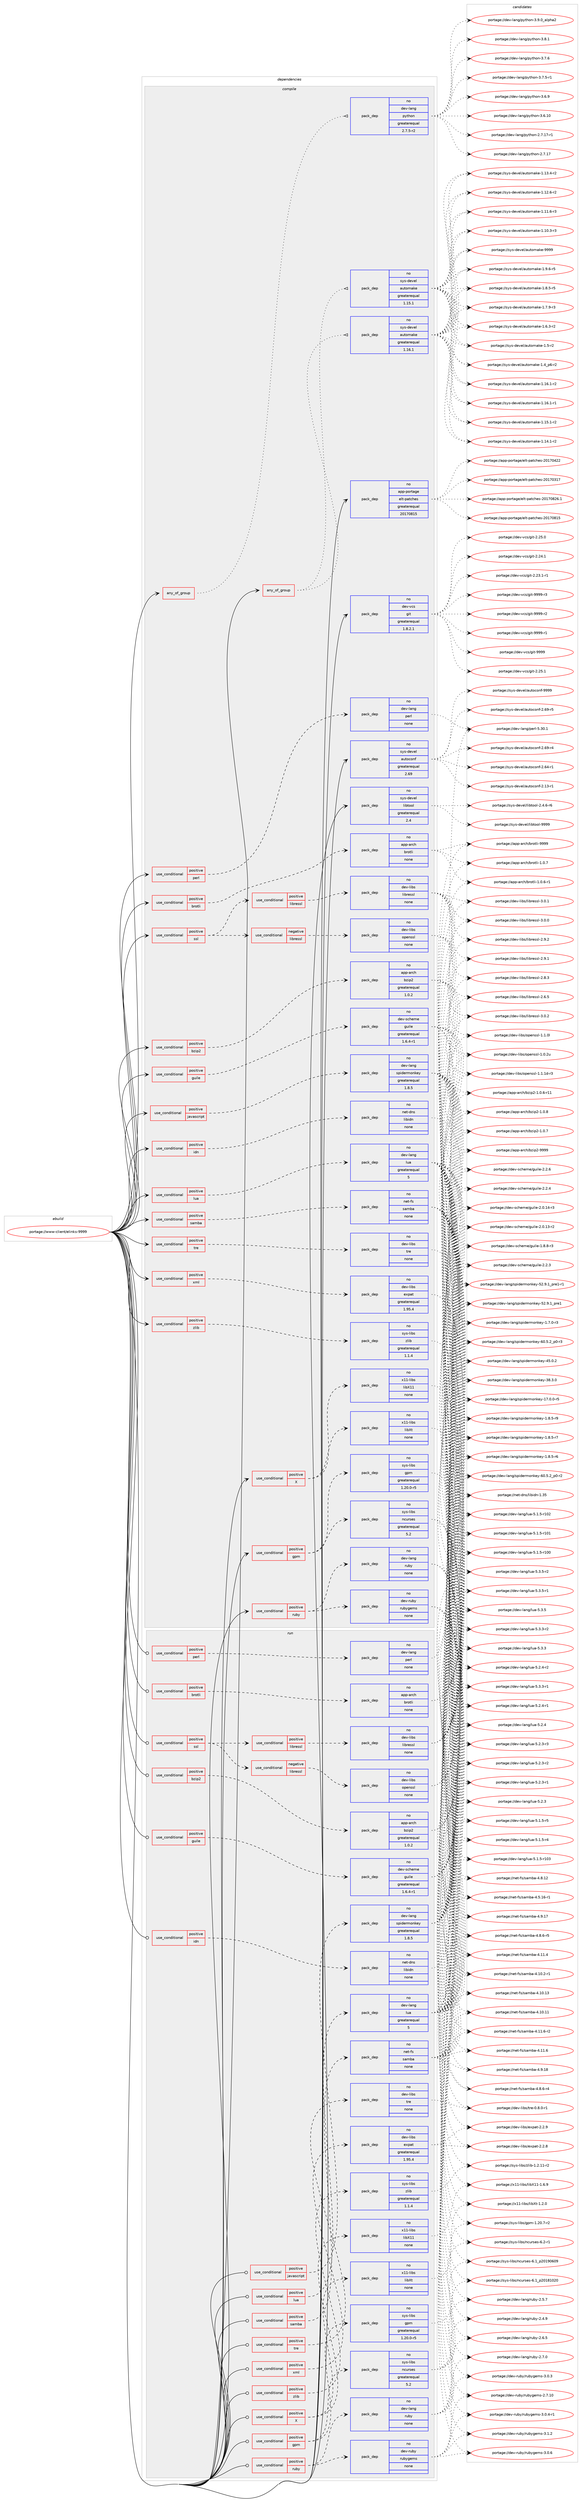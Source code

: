 digraph prolog {

# *************
# Graph options
# *************

newrank=true;
concentrate=true;
compound=true;
graph [rankdir=LR,fontname=Helvetica,fontsize=10,ranksep=1.5];#, ranksep=2.5, nodesep=0.2];
edge  [arrowhead=vee];
node  [fontname=Helvetica,fontsize=10];

# **********
# The ebuild
# **********

subgraph cluster_leftcol {
color=gray;
rank=same;
label=<<i>ebuild</i>>;
id [label="portage://www-client/elinks-9999", color=red, width=4, href="../www-client/elinks-9999.svg"];
}

# ****************
# The dependencies
# ****************

subgraph cluster_midcol {
color=gray;
label=<<i>dependencies</i>>;
subgraph cluster_compile {
fillcolor="#eeeeee";
style=filled;
label=<<i>compile</i>>;
subgraph any530 {
dependency30372 [label=<<TABLE BORDER="0" CELLBORDER="1" CELLSPACING="0" CELLPADDING="4"><TR><TD CELLPADDING="10">any_of_group</TD></TR></TABLE>>, shape=none, color=red];subgraph pack24404 {
dependency30373 [label=<<TABLE BORDER="0" CELLBORDER="1" CELLSPACING="0" CELLPADDING="4" WIDTH="220"><TR><TD ROWSPAN="6" CELLPADDING="30">pack_dep</TD></TR><TR><TD WIDTH="110">no</TD></TR><TR><TD>dev-lang</TD></TR><TR><TD>python</TD></TR><TR><TD>greaterequal</TD></TR><TR><TD>2.7.5-r2</TD></TR></TABLE>>, shape=none, color=blue];
}
dependency30372:e -> dependency30373:w [weight=20,style="dotted",arrowhead="oinv"];
}
id:e -> dependency30372:w [weight=20,style="solid",arrowhead="vee"];
subgraph any531 {
dependency30374 [label=<<TABLE BORDER="0" CELLBORDER="1" CELLSPACING="0" CELLPADDING="4"><TR><TD CELLPADDING="10">any_of_group</TD></TR></TABLE>>, shape=none, color=red];subgraph pack24405 {
dependency30375 [label=<<TABLE BORDER="0" CELLBORDER="1" CELLSPACING="0" CELLPADDING="4" WIDTH="220"><TR><TD ROWSPAN="6" CELLPADDING="30">pack_dep</TD></TR><TR><TD WIDTH="110">no</TD></TR><TR><TD>sys-devel</TD></TR><TR><TD>automake</TD></TR><TR><TD>greaterequal</TD></TR><TR><TD>1.16.1</TD></TR></TABLE>>, shape=none, color=blue];
}
dependency30374:e -> dependency30375:w [weight=20,style="dotted",arrowhead="oinv"];
subgraph pack24406 {
dependency30376 [label=<<TABLE BORDER="0" CELLBORDER="1" CELLSPACING="0" CELLPADDING="4" WIDTH="220"><TR><TD ROWSPAN="6" CELLPADDING="30">pack_dep</TD></TR><TR><TD WIDTH="110">no</TD></TR><TR><TD>sys-devel</TD></TR><TR><TD>automake</TD></TR><TR><TD>greaterequal</TD></TR><TR><TD>1.15.1</TD></TR></TABLE>>, shape=none, color=blue];
}
dependency30374:e -> dependency30376:w [weight=20,style="dotted",arrowhead="oinv"];
}
id:e -> dependency30374:w [weight=20,style="solid",arrowhead="vee"];
subgraph cond5392 {
dependency30377 [label=<<TABLE BORDER="0" CELLBORDER="1" CELLSPACING="0" CELLPADDING="4"><TR><TD ROWSPAN="3" CELLPADDING="10">use_conditional</TD></TR><TR><TD>positive</TD></TR><TR><TD>X</TD></TR></TABLE>>, shape=none, color=red];
subgraph pack24407 {
dependency30378 [label=<<TABLE BORDER="0" CELLBORDER="1" CELLSPACING="0" CELLPADDING="4" WIDTH="220"><TR><TD ROWSPAN="6" CELLPADDING="30">pack_dep</TD></TR><TR><TD WIDTH="110">no</TD></TR><TR><TD>x11-libs</TD></TR><TR><TD>libX11</TD></TR><TR><TD>none</TD></TR><TR><TD></TD></TR></TABLE>>, shape=none, color=blue];
}
dependency30377:e -> dependency30378:w [weight=20,style="dashed",arrowhead="vee"];
subgraph pack24408 {
dependency30379 [label=<<TABLE BORDER="0" CELLBORDER="1" CELLSPACING="0" CELLPADDING="4" WIDTH="220"><TR><TD ROWSPAN="6" CELLPADDING="30">pack_dep</TD></TR><TR><TD WIDTH="110">no</TD></TR><TR><TD>x11-libs</TD></TR><TR><TD>libXt</TD></TR><TR><TD>none</TD></TR><TR><TD></TD></TR></TABLE>>, shape=none, color=blue];
}
dependency30377:e -> dependency30379:w [weight=20,style="dashed",arrowhead="vee"];
}
id:e -> dependency30377:w [weight=20,style="solid",arrowhead="vee"];
subgraph cond5393 {
dependency30380 [label=<<TABLE BORDER="0" CELLBORDER="1" CELLSPACING="0" CELLPADDING="4"><TR><TD ROWSPAN="3" CELLPADDING="10">use_conditional</TD></TR><TR><TD>positive</TD></TR><TR><TD>brotli</TD></TR></TABLE>>, shape=none, color=red];
subgraph pack24409 {
dependency30381 [label=<<TABLE BORDER="0" CELLBORDER="1" CELLSPACING="0" CELLPADDING="4" WIDTH="220"><TR><TD ROWSPAN="6" CELLPADDING="30">pack_dep</TD></TR><TR><TD WIDTH="110">no</TD></TR><TR><TD>app-arch</TD></TR><TR><TD>brotli</TD></TR><TR><TD>none</TD></TR><TR><TD></TD></TR></TABLE>>, shape=none, color=blue];
}
dependency30380:e -> dependency30381:w [weight=20,style="dashed",arrowhead="vee"];
}
id:e -> dependency30380:w [weight=20,style="solid",arrowhead="vee"];
subgraph cond5394 {
dependency30382 [label=<<TABLE BORDER="0" CELLBORDER="1" CELLSPACING="0" CELLPADDING="4"><TR><TD ROWSPAN="3" CELLPADDING="10">use_conditional</TD></TR><TR><TD>positive</TD></TR><TR><TD>bzip2</TD></TR></TABLE>>, shape=none, color=red];
subgraph pack24410 {
dependency30383 [label=<<TABLE BORDER="0" CELLBORDER="1" CELLSPACING="0" CELLPADDING="4" WIDTH="220"><TR><TD ROWSPAN="6" CELLPADDING="30">pack_dep</TD></TR><TR><TD WIDTH="110">no</TD></TR><TR><TD>app-arch</TD></TR><TR><TD>bzip2</TD></TR><TR><TD>greaterequal</TD></TR><TR><TD>1.0.2</TD></TR></TABLE>>, shape=none, color=blue];
}
dependency30382:e -> dependency30383:w [weight=20,style="dashed",arrowhead="vee"];
}
id:e -> dependency30382:w [weight=20,style="solid",arrowhead="vee"];
subgraph cond5395 {
dependency30384 [label=<<TABLE BORDER="0" CELLBORDER="1" CELLSPACING="0" CELLPADDING="4"><TR><TD ROWSPAN="3" CELLPADDING="10">use_conditional</TD></TR><TR><TD>positive</TD></TR><TR><TD>gpm</TD></TR></TABLE>>, shape=none, color=red];
subgraph pack24411 {
dependency30385 [label=<<TABLE BORDER="0" CELLBORDER="1" CELLSPACING="0" CELLPADDING="4" WIDTH="220"><TR><TD ROWSPAN="6" CELLPADDING="30">pack_dep</TD></TR><TR><TD WIDTH="110">no</TD></TR><TR><TD>sys-libs</TD></TR><TR><TD>ncurses</TD></TR><TR><TD>greaterequal</TD></TR><TR><TD>5.2</TD></TR></TABLE>>, shape=none, color=blue];
}
dependency30384:e -> dependency30385:w [weight=20,style="dashed",arrowhead="vee"];
subgraph pack24412 {
dependency30386 [label=<<TABLE BORDER="0" CELLBORDER="1" CELLSPACING="0" CELLPADDING="4" WIDTH="220"><TR><TD ROWSPAN="6" CELLPADDING="30">pack_dep</TD></TR><TR><TD WIDTH="110">no</TD></TR><TR><TD>sys-libs</TD></TR><TR><TD>gpm</TD></TR><TR><TD>greaterequal</TD></TR><TR><TD>1.20.0-r5</TD></TR></TABLE>>, shape=none, color=blue];
}
dependency30384:e -> dependency30386:w [weight=20,style="dashed",arrowhead="vee"];
}
id:e -> dependency30384:w [weight=20,style="solid",arrowhead="vee"];
subgraph cond5396 {
dependency30387 [label=<<TABLE BORDER="0" CELLBORDER="1" CELLSPACING="0" CELLPADDING="4"><TR><TD ROWSPAN="3" CELLPADDING="10">use_conditional</TD></TR><TR><TD>positive</TD></TR><TR><TD>guile</TD></TR></TABLE>>, shape=none, color=red];
subgraph pack24413 {
dependency30388 [label=<<TABLE BORDER="0" CELLBORDER="1" CELLSPACING="0" CELLPADDING="4" WIDTH="220"><TR><TD ROWSPAN="6" CELLPADDING="30">pack_dep</TD></TR><TR><TD WIDTH="110">no</TD></TR><TR><TD>dev-scheme</TD></TR><TR><TD>guile</TD></TR><TR><TD>greaterequal</TD></TR><TR><TD>1.6.4-r1</TD></TR></TABLE>>, shape=none, color=blue];
}
dependency30387:e -> dependency30388:w [weight=20,style="dashed",arrowhead="vee"];
}
id:e -> dependency30387:w [weight=20,style="solid",arrowhead="vee"];
subgraph cond5397 {
dependency30389 [label=<<TABLE BORDER="0" CELLBORDER="1" CELLSPACING="0" CELLPADDING="4"><TR><TD ROWSPAN="3" CELLPADDING="10">use_conditional</TD></TR><TR><TD>positive</TD></TR><TR><TD>idn</TD></TR></TABLE>>, shape=none, color=red];
subgraph pack24414 {
dependency30390 [label=<<TABLE BORDER="0" CELLBORDER="1" CELLSPACING="0" CELLPADDING="4" WIDTH="220"><TR><TD ROWSPAN="6" CELLPADDING="30">pack_dep</TD></TR><TR><TD WIDTH="110">no</TD></TR><TR><TD>net-dns</TD></TR><TR><TD>libidn</TD></TR><TR><TD>none</TD></TR><TR><TD></TD></TR></TABLE>>, shape=none, color=blue];
}
dependency30389:e -> dependency30390:w [weight=20,style="dashed",arrowhead="vee"];
}
id:e -> dependency30389:w [weight=20,style="solid",arrowhead="vee"];
subgraph cond5398 {
dependency30391 [label=<<TABLE BORDER="0" CELLBORDER="1" CELLSPACING="0" CELLPADDING="4"><TR><TD ROWSPAN="3" CELLPADDING="10">use_conditional</TD></TR><TR><TD>positive</TD></TR><TR><TD>javascript</TD></TR></TABLE>>, shape=none, color=red];
subgraph pack24415 {
dependency30392 [label=<<TABLE BORDER="0" CELLBORDER="1" CELLSPACING="0" CELLPADDING="4" WIDTH="220"><TR><TD ROWSPAN="6" CELLPADDING="30">pack_dep</TD></TR><TR><TD WIDTH="110">no</TD></TR><TR><TD>dev-lang</TD></TR><TR><TD>spidermonkey</TD></TR><TR><TD>greaterequal</TD></TR><TR><TD>1.8.5</TD></TR></TABLE>>, shape=none, color=blue];
}
dependency30391:e -> dependency30392:w [weight=20,style="dashed",arrowhead="vee"];
}
id:e -> dependency30391:w [weight=20,style="solid",arrowhead="vee"];
subgraph cond5399 {
dependency30393 [label=<<TABLE BORDER="0" CELLBORDER="1" CELLSPACING="0" CELLPADDING="4"><TR><TD ROWSPAN="3" CELLPADDING="10">use_conditional</TD></TR><TR><TD>positive</TD></TR><TR><TD>lua</TD></TR></TABLE>>, shape=none, color=red];
subgraph pack24416 {
dependency30394 [label=<<TABLE BORDER="0" CELLBORDER="1" CELLSPACING="0" CELLPADDING="4" WIDTH="220"><TR><TD ROWSPAN="6" CELLPADDING="30">pack_dep</TD></TR><TR><TD WIDTH="110">no</TD></TR><TR><TD>dev-lang</TD></TR><TR><TD>lua</TD></TR><TR><TD>greaterequal</TD></TR><TR><TD>5</TD></TR></TABLE>>, shape=none, color=blue];
}
dependency30393:e -> dependency30394:w [weight=20,style="dashed",arrowhead="vee"];
}
id:e -> dependency30393:w [weight=20,style="solid",arrowhead="vee"];
subgraph cond5400 {
dependency30395 [label=<<TABLE BORDER="0" CELLBORDER="1" CELLSPACING="0" CELLPADDING="4"><TR><TD ROWSPAN="3" CELLPADDING="10">use_conditional</TD></TR><TR><TD>positive</TD></TR><TR><TD>perl</TD></TR></TABLE>>, shape=none, color=red];
subgraph pack24417 {
dependency30396 [label=<<TABLE BORDER="0" CELLBORDER="1" CELLSPACING="0" CELLPADDING="4" WIDTH="220"><TR><TD ROWSPAN="6" CELLPADDING="30">pack_dep</TD></TR><TR><TD WIDTH="110">no</TD></TR><TR><TD>dev-lang</TD></TR><TR><TD>perl</TD></TR><TR><TD>none</TD></TR><TR><TD></TD></TR></TABLE>>, shape=none, color=blue];
}
dependency30395:e -> dependency30396:w [weight=20,style="dashed",arrowhead="vee"];
}
id:e -> dependency30395:w [weight=20,style="solid",arrowhead="vee"];
subgraph cond5401 {
dependency30397 [label=<<TABLE BORDER="0" CELLBORDER="1" CELLSPACING="0" CELLPADDING="4"><TR><TD ROWSPAN="3" CELLPADDING="10">use_conditional</TD></TR><TR><TD>positive</TD></TR><TR><TD>ruby</TD></TR></TABLE>>, shape=none, color=red];
subgraph pack24418 {
dependency30398 [label=<<TABLE BORDER="0" CELLBORDER="1" CELLSPACING="0" CELLPADDING="4" WIDTH="220"><TR><TD ROWSPAN="6" CELLPADDING="30">pack_dep</TD></TR><TR><TD WIDTH="110">no</TD></TR><TR><TD>dev-lang</TD></TR><TR><TD>ruby</TD></TR><TR><TD>none</TD></TR><TR><TD></TD></TR></TABLE>>, shape=none, color=blue];
}
dependency30397:e -> dependency30398:w [weight=20,style="dashed",arrowhead="vee"];
subgraph pack24419 {
dependency30399 [label=<<TABLE BORDER="0" CELLBORDER="1" CELLSPACING="0" CELLPADDING="4" WIDTH="220"><TR><TD ROWSPAN="6" CELLPADDING="30">pack_dep</TD></TR><TR><TD WIDTH="110">no</TD></TR><TR><TD>dev-ruby</TD></TR><TR><TD>rubygems</TD></TR><TR><TD>none</TD></TR><TR><TD></TD></TR></TABLE>>, shape=none, color=blue];
}
dependency30397:e -> dependency30399:w [weight=20,style="dashed",arrowhead="vee"];
}
id:e -> dependency30397:w [weight=20,style="solid",arrowhead="vee"];
subgraph cond5402 {
dependency30400 [label=<<TABLE BORDER="0" CELLBORDER="1" CELLSPACING="0" CELLPADDING="4"><TR><TD ROWSPAN="3" CELLPADDING="10">use_conditional</TD></TR><TR><TD>positive</TD></TR><TR><TD>samba</TD></TR></TABLE>>, shape=none, color=red];
subgraph pack24420 {
dependency30401 [label=<<TABLE BORDER="0" CELLBORDER="1" CELLSPACING="0" CELLPADDING="4" WIDTH="220"><TR><TD ROWSPAN="6" CELLPADDING="30">pack_dep</TD></TR><TR><TD WIDTH="110">no</TD></TR><TR><TD>net-fs</TD></TR><TR><TD>samba</TD></TR><TR><TD>none</TD></TR><TR><TD></TD></TR></TABLE>>, shape=none, color=blue];
}
dependency30400:e -> dependency30401:w [weight=20,style="dashed",arrowhead="vee"];
}
id:e -> dependency30400:w [weight=20,style="solid",arrowhead="vee"];
subgraph cond5403 {
dependency30402 [label=<<TABLE BORDER="0" CELLBORDER="1" CELLSPACING="0" CELLPADDING="4"><TR><TD ROWSPAN="3" CELLPADDING="10">use_conditional</TD></TR><TR><TD>positive</TD></TR><TR><TD>ssl</TD></TR></TABLE>>, shape=none, color=red];
subgraph cond5404 {
dependency30403 [label=<<TABLE BORDER="0" CELLBORDER="1" CELLSPACING="0" CELLPADDING="4"><TR><TD ROWSPAN="3" CELLPADDING="10">use_conditional</TD></TR><TR><TD>negative</TD></TR><TR><TD>libressl</TD></TR></TABLE>>, shape=none, color=red];
subgraph pack24421 {
dependency30404 [label=<<TABLE BORDER="0" CELLBORDER="1" CELLSPACING="0" CELLPADDING="4" WIDTH="220"><TR><TD ROWSPAN="6" CELLPADDING="30">pack_dep</TD></TR><TR><TD WIDTH="110">no</TD></TR><TR><TD>dev-libs</TD></TR><TR><TD>openssl</TD></TR><TR><TD>none</TD></TR><TR><TD></TD></TR></TABLE>>, shape=none, color=blue];
}
dependency30403:e -> dependency30404:w [weight=20,style="dashed",arrowhead="vee"];
}
dependency30402:e -> dependency30403:w [weight=20,style="dashed",arrowhead="vee"];
subgraph cond5405 {
dependency30405 [label=<<TABLE BORDER="0" CELLBORDER="1" CELLSPACING="0" CELLPADDING="4"><TR><TD ROWSPAN="3" CELLPADDING="10">use_conditional</TD></TR><TR><TD>positive</TD></TR><TR><TD>libressl</TD></TR></TABLE>>, shape=none, color=red];
subgraph pack24422 {
dependency30406 [label=<<TABLE BORDER="0" CELLBORDER="1" CELLSPACING="0" CELLPADDING="4" WIDTH="220"><TR><TD ROWSPAN="6" CELLPADDING="30">pack_dep</TD></TR><TR><TD WIDTH="110">no</TD></TR><TR><TD>dev-libs</TD></TR><TR><TD>libressl</TD></TR><TR><TD>none</TD></TR><TR><TD></TD></TR></TABLE>>, shape=none, color=blue];
}
dependency30405:e -> dependency30406:w [weight=20,style="dashed",arrowhead="vee"];
}
dependency30402:e -> dependency30405:w [weight=20,style="dashed",arrowhead="vee"];
}
id:e -> dependency30402:w [weight=20,style="solid",arrowhead="vee"];
subgraph cond5406 {
dependency30407 [label=<<TABLE BORDER="0" CELLBORDER="1" CELLSPACING="0" CELLPADDING="4"><TR><TD ROWSPAN="3" CELLPADDING="10">use_conditional</TD></TR><TR><TD>positive</TD></TR><TR><TD>tre</TD></TR></TABLE>>, shape=none, color=red];
subgraph pack24423 {
dependency30408 [label=<<TABLE BORDER="0" CELLBORDER="1" CELLSPACING="0" CELLPADDING="4" WIDTH="220"><TR><TD ROWSPAN="6" CELLPADDING="30">pack_dep</TD></TR><TR><TD WIDTH="110">no</TD></TR><TR><TD>dev-libs</TD></TR><TR><TD>tre</TD></TR><TR><TD>none</TD></TR><TR><TD></TD></TR></TABLE>>, shape=none, color=blue];
}
dependency30407:e -> dependency30408:w [weight=20,style="dashed",arrowhead="vee"];
}
id:e -> dependency30407:w [weight=20,style="solid",arrowhead="vee"];
subgraph cond5407 {
dependency30409 [label=<<TABLE BORDER="0" CELLBORDER="1" CELLSPACING="0" CELLPADDING="4"><TR><TD ROWSPAN="3" CELLPADDING="10">use_conditional</TD></TR><TR><TD>positive</TD></TR><TR><TD>xml</TD></TR></TABLE>>, shape=none, color=red];
subgraph pack24424 {
dependency30410 [label=<<TABLE BORDER="0" CELLBORDER="1" CELLSPACING="0" CELLPADDING="4" WIDTH="220"><TR><TD ROWSPAN="6" CELLPADDING="30">pack_dep</TD></TR><TR><TD WIDTH="110">no</TD></TR><TR><TD>dev-libs</TD></TR><TR><TD>expat</TD></TR><TR><TD>greaterequal</TD></TR><TR><TD>1.95.4</TD></TR></TABLE>>, shape=none, color=blue];
}
dependency30409:e -> dependency30410:w [weight=20,style="dashed",arrowhead="vee"];
}
id:e -> dependency30409:w [weight=20,style="solid",arrowhead="vee"];
subgraph cond5408 {
dependency30411 [label=<<TABLE BORDER="0" CELLBORDER="1" CELLSPACING="0" CELLPADDING="4"><TR><TD ROWSPAN="3" CELLPADDING="10">use_conditional</TD></TR><TR><TD>positive</TD></TR><TR><TD>zlib</TD></TR></TABLE>>, shape=none, color=red];
subgraph pack24425 {
dependency30412 [label=<<TABLE BORDER="0" CELLBORDER="1" CELLSPACING="0" CELLPADDING="4" WIDTH="220"><TR><TD ROWSPAN="6" CELLPADDING="30">pack_dep</TD></TR><TR><TD WIDTH="110">no</TD></TR><TR><TD>sys-libs</TD></TR><TR><TD>zlib</TD></TR><TR><TD>greaterequal</TD></TR><TR><TD>1.1.4</TD></TR></TABLE>>, shape=none, color=blue];
}
dependency30411:e -> dependency30412:w [weight=20,style="dashed",arrowhead="vee"];
}
id:e -> dependency30411:w [weight=20,style="solid",arrowhead="vee"];
subgraph pack24426 {
dependency30413 [label=<<TABLE BORDER="0" CELLBORDER="1" CELLSPACING="0" CELLPADDING="4" WIDTH="220"><TR><TD ROWSPAN="6" CELLPADDING="30">pack_dep</TD></TR><TR><TD WIDTH="110">no</TD></TR><TR><TD>app-portage</TD></TR><TR><TD>elt-patches</TD></TR><TR><TD>greaterequal</TD></TR><TR><TD>20170815</TD></TR></TABLE>>, shape=none, color=blue];
}
id:e -> dependency30413:w [weight=20,style="solid",arrowhead="vee"];
subgraph pack24427 {
dependency30414 [label=<<TABLE BORDER="0" CELLBORDER="1" CELLSPACING="0" CELLPADDING="4" WIDTH="220"><TR><TD ROWSPAN="6" CELLPADDING="30">pack_dep</TD></TR><TR><TD WIDTH="110">no</TD></TR><TR><TD>dev-vcs</TD></TR><TR><TD>git</TD></TR><TR><TD>greaterequal</TD></TR><TR><TD>1.8.2.1</TD></TR></TABLE>>, shape=none, color=blue];
}
id:e -> dependency30414:w [weight=20,style="solid",arrowhead="vee"];
subgraph pack24428 {
dependency30415 [label=<<TABLE BORDER="0" CELLBORDER="1" CELLSPACING="0" CELLPADDING="4" WIDTH="220"><TR><TD ROWSPAN="6" CELLPADDING="30">pack_dep</TD></TR><TR><TD WIDTH="110">no</TD></TR><TR><TD>sys-devel</TD></TR><TR><TD>autoconf</TD></TR><TR><TD>greaterequal</TD></TR><TR><TD>2.69</TD></TR></TABLE>>, shape=none, color=blue];
}
id:e -> dependency30415:w [weight=20,style="solid",arrowhead="vee"];
subgraph pack24429 {
dependency30416 [label=<<TABLE BORDER="0" CELLBORDER="1" CELLSPACING="0" CELLPADDING="4" WIDTH="220"><TR><TD ROWSPAN="6" CELLPADDING="30">pack_dep</TD></TR><TR><TD WIDTH="110">no</TD></TR><TR><TD>sys-devel</TD></TR><TR><TD>libtool</TD></TR><TR><TD>greaterequal</TD></TR><TR><TD>2.4</TD></TR></TABLE>>, shape=none, color=blue];
}
id:e -> dependency30416:w [weight=20,style="solid",arrowhead="vee"];
}
subgraph cluster_compileandrun {
fillcolor="#eeeeee";
style=filled;
label=<<i>compile and run</i>>;
}
subgraph cluster_run {
fillcolor="#eeeeee";
style=filled;
label=<<i>run</i>>;
subgraph cond5409 {
dependency30417 [label=<<TABLE BORDER="0" CELLBORDER="1" CELLSPACING="0" CELLPADDING="4"><TR><TD ROWSPAN="3" CELLPADDING="10">use_conditional</TD></TR><TR><TD>positive</TD></TR><TR><TD>X</TD></TR></TABLE>>, shape=none, color=red];
subgraph pack24430 {
dependency30418 [label=<<TABLE BORDER="0" CELLBORDER="1" CELLSPACING="0" CELLPADDING="4" WIDTH="220"><TR><TD ROWSPAN="6" CELLPADDING="30">pack_dep</TD></TR><TR><TD WIDTH="110">no</TD></TR><TR><TD>x11-libs</TD></TR><TR><TD>libX11</TD></TR><TR><TD>none</TD></TR><TR><TD></TD></TR></TABLE>>, shape=none, color=blue];
}
dependency30417:e -> dependency30418:w [weight=20,style="dashed",arrowhead="vee"];
subgraph pack24431 {
dependency30419 [label=<<TABLE BORDER="0" CELLBORDER="1" CELLSPACING="0" CELLPADDING="4" WIDTH="220"><TR><TD ROWSPAN="6" CELLPADDING="30">pack_dep</TD></TR><TR><TD WIDTH="110">no</TD></TR><TR><TD>x11-libs</TD></TR><TR><TD>libXt</TD></TR><TR><TD>none</TD></TR><TR><TD></TD></TR></TABLE>>, shape=none, color=blue];
}
dependency30417:e -> dependency30419:w [weight=20,style="dashed",arrowhead="vee"];
}
id:e -> dependency30417:w [weight=20,style="solid",arrowhead="odot"];
subgraph cond5410 {
dependency30420 [label=<<TABLE BORDER="0" CELLBORDER="1" CELLSPACING="0" CELLPADDING="4"><TR><TD ROWSPAN="3" CELLPADDING="10">use_conditional</TD></TR><TR><TD>positive</TD></TR><TR><TD>brotli</TD></TR></TABLE>>, shape=none, color=red];
subgraph pack24432 {
dependency30421 [label=<<TABLE BORDER="0" CELLBORDER="1" CELLSPACING="0" CELLPADDING="4" WIDTH="220"><TR><TD ROWSPAN="6" CELLPADDING="30">pack_dep</TD></TR><TR><TD WIDTH="110">no</TD></TR><TR><TD>app-arch</TD></TR><TR><TD>brotli</TD></TR><TR><TD>none</TD></TR><TR><TD></TD></TR></TABLE>>, shape=none, color=blue];
}
dependency30420:e -> dependency30421:w [weight=20,style="dashed",arrowhead="vee"];
}
id:e -> dependency30420:w [weight=20,style="solid",arrowhead="odot"];
subgraph cond5411 {
dependency30422 [label=<<TABLE BORDER="0" CELLBORDER="1" CELLSPACING="0" CELLPADDING="4"><TR><TD ROWSPAN="3" CELLPADDING="10">use_conditional</TD></TR><TR><TD>positive</TD></TR><TR><TD>bzip2</TD></TR></TABLE>>, shape=none, color=red];
subgraph pack24433 {
dependency30423 [label=<<TABLE BORDER="0" CELLBORDER="1" CELLSPACING="0" CELLPADDING="4" WIDTH="220"><TR><TD ROWSPAN="6" CELLPADDING="30">pack_dep</TD></TR><TR><TD WIDTH="110">no</TD></TR><TR><TD>app-arch</TD></TR><TR><TD>bzip2</TD></TR><TR><TD>greaterequal</TD></TR><TR><TD>1.0.2</TD></TR></TABLE>>, shape=none, color=blue];
}
dependency30422:e -> dependency30423:w [weight=20,style="dashed",arrowhead="vee"];
}
id:e -> dependency30422:w [weight=20,style="solid",arrowhead="odot"];
subgraph cond5412 {
dependency30424 [label=<<TABLE BORDER="0" CELLBORDER="1" CELLSPACING="0" CELLPADDING="4"><TR><TD ROWSPAN="3" CELLPADDING="10">use_conditional</TD></TR><TR><TD>positive</TD></TR><TR><TD>gpm</TD></TR></TABLE>>, shape=none, color=red];
subgraph pack24434 {
dependency30425 [label=<<TABLE BORDER="0" CELLBORDER="1" CELLSPACING="0" CELLPADDING="4" WIDTH="220"><TR><TD ROWSPAN="6" CELLPADDING="30">pack_dep</TD></TR><TR><TD WIDTH="110">no</TD></TR><TR><TD>sys-libs</TD></TR><TR><TD>ncurses</TD></TR><TR><TD>greaterequal</TD></TR><TR><TD>5.2</TD></TR></TABLE>>, shape=none, color=blue];
}
dependency30424:e -> dependency30425:w [weight=20,style="dashed",arrowhead="vee"];
subgraph pack24435 {
dependency30426 [label=<<TABLE BORDER="0" CELLBORDER="1" CELLSPACING="0" CELLPADDING="4" WIDTH="220"><TR><TD ROWSPAN="6" CELLPADDING="30">pack_dep</TD></TR><TR><TD WIDTH="110">no</TD></TR><TR><TD>sys-libs</TD></TR><TR><TD>gpm</TD></TR><TR><TD>greaterequal</TD></TR><TR><TD>1.20.0-r5</TD></TR></TABLE>>, shape=none, color=blue];
}
dependency30424:e -> dependency30426:w [weight=20,style="dashed",arrowhead="vee"];
}
id:e -> dependency30424:w [weight=20,style="solid",arrowhead="odot"];
subgraph cond5413 {
dependency30427 [label=<<TABLE BORDER="0" CELLBORDER="1" CELLSPACING="0" CELLPADDING="4"><TR><TD ROWSPAN="3" CELLPADDING="10">use_conditional</TD></TR><TR><TD>positive</TD></TR><TR><TD>guile</TD></TR></TABLE>>, shape=none, color=red];
subgraph pack24436 {
dependency30428 [label=<<TABLE BORDER="0" CELLBORDER="1" CELLSPACING="0" CELLPADDING="4" WIDTH="220"><TR><TD ROWSPAN="6" CELLPADDING="30">pack_dep</TD></TR><TR><TD WIDTH="110">no</TD></TR><TR><TD>dev-scheme</TD></TR><TR><TD>guile</TD></TR><TR><TD>greaterequal</TD></TR><TR><TD>1.6.4-r1</TD></TR></TABLE>>, shape=none, color=blue];
}
dependency30427:e -> dependency30428:w [weight=20,style="dashed",arrowhead="vee"];
}
id:e -> dependency30427:w [weight=20,style="solid",arrowhead="odot"];
subgraph cond5414 {
dependency30429 [label=<<TABLE BORDER="0" CELLBORDER="1" CELLSPACING="0" CELLPADDING="4"><TR><TD ROWSPAN="3" CELLPADDING="10">use_conditional</TD></TR><TR><TD>positive</TD></TR><TR><TD>idn</TD></TR></TABLE>>, shape=none, color=red];
subgraph pack24437 {
dependency30430 [label=<<TABLE BORDER="0" CELLBORDER="1" CELLSPACING="0" CELLPADDING="4" WIDTH="220"><TR><TD ROWSPAN="6" CELLPADDING="30">pack_dep</TD></TR><TR><TD WIDTH="110">no</TD></TR><TR><TD>net-dns</TD></TR><TR><TD>libidn</TD></TR><TR><TD>none</TD></TR><TR><TD></TD></TR></TABLE>>, shape=none, color=blue];
}
dependency30429:e -> dependency30430:w [weight=20,style="dashed",arrowhead="vee"];
}
id:e -> dependency30429:w [weight=20,style="solid",arrowhead="odot"];
subgraph cond5415 {
dependency30431 [label=<<TABLE BORDER="0" CELLBORDER="1" CELLSPACING="0" CELLPADDING="4"><TR><TD ROWSPAN="3" CELLPADDING="10">use_conditional</TD></TR><TR><TD>positive</TD></TR><TR><TD>javascript</TD></TR></TABLE>>, shape=none, color=red];
subgraph pack24438 {
dependency30432 [label=<<TABLE BORDER="0" CELLBORDER="1" CELLSPACING="0" CELLPADDING="4" WIDTH="220"><TR><TD ROWSPAN="6" CELLPADDING="30">pack_dep</TD></TR><TR><TD WIDTH="110">no</TD></TR><TR><TD>dev-lang</TD></TR><TR><TD>spidermonkey</TD></TR><TR><TD>greaterequal</TD></TR><TR><TD>1.8.5</TD></TR></TABLE>>, shape=none, color=blue];
}
dependency30431:e -> dependency30432:w [weight=20,style="dashed",arrowhead="vee"];
}
id:e -> dependency30431:w [weight=20,style="solid",arrowhead="odot"];
subgraph cond5416 {
dependency30433 [label=<<TABLE BORDER="0" CELLBORDER="1" CELLSPACING="0" CELLPADDING="4"><TR><TD ROWSPAN="3" CELLPADDING="10">use_conditional</TD></TR><TR><TD>positive</TD></TR><TR><TD>lua</TD></TR></TABLE>>, shape=none, color=red];
subgraph pack24439 {
dependency30434 [label=<<TABLE BORDER="0" CELLBORDER="1" CELLSPACING="0" CELLPADDING="4" WIDTH="220"><TR><TD ROWSPAN="6" CELLPADDING="30">pack_dep</TD></TR><TR><TD WIDTH="110">no</TD></TR><TR><TD>dev-lang</TD></TR><TR><TD>lua</TD></TR><TR><TD>greaterequal</TD></TR><TR><TD>5</TD></TR></TABLE>>, shape=none, color=blue];
}
dependency30433:e -> dependency30434:w [weight=20,style="dashed",arrowhead="vee"];
}
id:e -> dependency30433:w [weight=20,style="solid",arrowhead="odot"];
subgraph cond5417 {
dependency30435 [label=<<TABLE BORDER="0" CELLBORDER="1" CELLSPACING="0" CELLPADDING="4"><TR><TD ROWSPAN="3" CELLPADDING="10">use_conditional</TD></TR><TR><TD>positive</TD></TR><TR><TD>perl</TD></TR></TABLE>>, shape=none, color=red];
subgraph pack24440 {
dependency30436 [label=<<TABLE BORDER="0" CELLBORDER="1" CELLSPACING="0" CELLPADDING="4" WIDTH="220"><TR><TD ROWSPAN="6" CELLPADDING="30">pack_dep</TD></TR><TR><TD WIDTH="110">no</TD></TR><TR><TD>dev-lang</TD></TR><TR><TD>perl</TD></TR><TR><TD>none</TD></TR><TR><TD></TD></TR></TABLE>>, shape=none, color=blue];
}
dependency30435:e -> dependency30436:w [weight=20,style="dashed",arrowhead="vee"];
}
id:e -> dependency30435:w [weight=20,style="solid",arrowhead="odot"];
subgraph cond5418 {
dependency30437 [label=<<TABLE BORDER="0" CELLBORDER="1" CELLSPACING="0" CELLPADDING="4"><TR><TD ROWSPAN="3" CELLPADDING="10">use_conditional</TD></TR><TR><TD>positive</TD></TR><TR><TD>ruby</TD></TR></TABLE>>, shape=none, color=red];
subgraph pack24441 {
dependency30438 [label=<<TABLE BORDER="0" CELLBORDER="1" CELLSPACING="0" CELLPADDING="4" WIDTH="220"><TR><TD ROWSPAN="6" CELLPADDING="30">pack_dep</TD></TR><TR><TD WIDTH="110">no</TD></TR><TR><TD>dev-lang</TD></TR><TR><TD>ruby</TD></TR><TR><TD>none</TD></TR><TR><TD></TD></TR></TABLE>>, shape=none, color=blue];
}
dependency30437:e -> dependency30438:w [weight=20,style="dashed",arrowhead="vee"];
subgraph pack24442 {
dependency30439 [label=<<TABLE BORDER="0" CELLBORDER="1" CELLSPACING="0" CELLPADDING="4" WIDTH="220"><TR><TD ROWSPAN="6" CELLPADDING="30">pack_dep</TD></TR><TR><TD WIDTH="110">no</TD></TR><TR><TD>dev-ruby</TD></TR><TR><TD>rubygems</TD></TR><TR><TD>none</TD></TR><TR><TD></TD></TR></TABLE>>, shape=none, color=blue];
}
dependency30437:e -> dependency30439:w [weight=20,style="dashed",arrowhead="vee"];
}
id:e -> dependency30437:w [weight=20,style="solid",arrowhead="odot"];
subgraph cond5419 {
dependency30440 [label=<<TABLE BORDER="0" CELLBORDER="1" CELLSPACING="0" CELLPADDING="4"><TR><TD ROWSPAN="3" CELLPADDING="10">use_conditional</TD></TR><TR><TD>positive</TD></TR><TR><TD>samba</TD></TR></TABLE>>, shape=none, color=red];
subgraph pack24443 {
dependency30441 [label=<<TABLE BORDER="0" CELLBORDER="1" CELLSPACING="0" CELLPADDING="4" WIDTH="220"><TR><TD ROWSPAN="6" CELLPADDING="30">pack_dep</TD></TR><TR><TD WIDTH="110">no</TD></TR><TR><TD>net-fs</TD></TR><TR><TD>samba</TD></TR><TR><TD>none</TD></TR><TR><TD></TD></TR></TABLE>>, shape=none, color=blue];
}
dependency30440:e -> dependency30441:w [weight=20,style="dashed",arrowhead="vee"];
}
id:e -> dependency30440:w [weight=20,style="solid",arrowhead="odot"];
subgraph cond5420 {
dependency30442 [label=<<TABLE BORDER="0" CELLBORDER="1" CELLSPACING="0" CELLPADDING="4"><TR><TD ROWSPAN="3" CELLPADDING="10">use_conditional</TD></TR><TR><TD>positive</TD></TR><TR><TD>ssl</TD></TR></TABLE>>, shape=none, color=red];
subgraph cond5421 {
dependency30443 [label=<<TABLE BORDER="0" CELLBORDER="1" CELLSPACING="0" CELLPADDING="4"><TR><TD ROWSPAN="3" CELLPADDING="10">use_conditional</TD></TR><TR><TD>negative</TD></TR><TR><TD>libressl</TD></TR></TABLE>>, shape=none, color=red];
subgraph pack24444 {
dependency30444 [label=<<TABLE BORDER="0" CELLBORDER="1" CELLSPACING="0" CELLPADDING="4" WIDTH="220"><TR><TD ROWSPAN="6" CELLPADDING="30">pack_dep</TD></TR><TR><TD WIDTH="110">no</TD></TR><TR><TD>dev-libs</TD></TR><TR><TD>openssl</TD></TR><TR><TD>none</TD></TR><TR><TD></TD></TR></TABLE>>, shape=none, color=blue];
}
dependency30443:e -> dependency30444:w [weight=20,style="dashed",arrowhead="vee"];
}
dependency30442:e -> dependency30443:w [weight=20,style="dashed",arrowhead="vee"];
subgraph cond5422 {
dependency30445 [label=<<TABLE BORDER="0" CELLBORDER="1" CELLSPACING="0" CELLPADDING="4"><TR><TD ROWSPAN="3" CELLPADDING="10">use_conditional</TD></TR><TR><TD>positive</TD></TR><TR><TD>libressl</TD></TR></TABLE>>, shape=none, color=red];
subgraph pack24445 {
dependency30446 [label=<<TABLE BORDER="0" CELLBORDER="1" CELLSPACING="0" CELLPADDING="4" WIDTH="220"><TR><TD ROWSPAN="6" CELLPADDING="30">pack_dep</TD></TR><TR><TD WIDTH="110">no</TD></TR><TR><TD>dev-libs</TD></TR><TR><TD>libressl</TD></TR><TR><TD>none</TD></TR><TR><TD></TD></TR></TABLE>>, shape=none, color=blue];
}
dependency30445:e -> dependency30446:w [weight=20,style="dashed",arrowhead="vee"];
}
dependency30442:e -> dependency30445:w [weight=20,style="dashed",arrowhead="vee"];
}
id:e -> dependency30442:w [weight=20,style="solid",arrowhead="odot"];
subgraph cond5423 {
dependency30447 [label=<<TABLE BORDER="0" CELLBORDER="1" CELLSPACING="0" CELLPADDING="4"><TR><TD ROWSPAN="3" CELLPADDING="10">use_conditional</TD></TR><TR><TD>positive</TD></TR><TR><TD>tre</TD></TR></TABLE>>, shape=none, color=red];
subgraph pack24446 {
dependency30448 [label=<<TABLE BORDER="0" CELLBORDER="1" CELLSPACING="0" CELLPADDING="4" WIDTH="220"><TR><TD ROWSPAN="6" CELLPADDING="30">pack_dep</TD></TR><TR><TD WIDTH="110">no</TD></TR><TR><TD>dev-libs</TD></TR><TR><TD>tre</TD></TR><TR><TD>none</TD></TR><TR><TD></TD></TR></TABLE>>, shape=none, color=blue];
}
dependency30447:e -> dependency30448:w [weight=20,style="dashed",arrowhead="vee"];
}
id:e -> dependency30447:w [weight=20,style="solid",arrowhead="odot"];
subgraph cond5424 {
dependency30449 [label=<<TABLE BORDER="0" CELLBORDER="1" CELLSPACING="0" CELLPADDING="4"><TR><TD ROWSPAN="3" CELLPADDING="10">use_conditional</TD></TR><TR><TD>positive</TD></TR><TR><TD>xml</TD></TR></TABLE>>, shape=none, color=red];
subgraph pack24447 {
dependency30450 [label=<<TABLE BORDER="0" CELLBORDER="1" CELLSPACING="0" CELLPADDING="4" WIDTH="220"><TR><TD ROWSPAN="6" CELLPADDING="30">pack_dep</TD></TR><TR><TD WIDTH="110">no</TD></TR><TR><TD>dev-libs</TD></TR><TR><TD>expat</TD></TR><TR><TD>greaterequal</TD></TR><TR><TD>1.95.4</TD></TR></TABLE>>, shape=none, color=blue];
}
dependency30449:e -> dependency30450:w [weight=20,style="dashed",arrowhead="vee"];
}
id:e -> dependency30449:w [weight=20,style="solid",arrowhead="odot"];
subgraph cond5425 {
dependency30451 [label=<<TABLE BORDER="0" CELLBORDER="1" CELLSPACING="0" CELLPADDING="4"><TR><TD ROWSPAN="3" CELLPADDING="10">use_conditional</TD></TR><TR><TD>positive</TD></TR><TR><TD>zlib</TD></TR></TABLE>>, shape=none, color=red];
subgraph pack24448 {
dependency30452 [label=<<TABLE BORDER="0" CELLBORDER="1" CELLSPACING="0" CELLPADDING="4" WIDTH="220"><TR><TD ROWSPAN="6" CELLPADDING="30">pack_dep</TD></TR><TR><TD WIDTH="110">no</TD></TR><TR><TD>sys-libs</TD></TR><TR><TD>zlib</TD></TR><TR><TD>greaterequal</TD></TR><TR><TD>1.1.4</TD></TR></TABLE>>, shape=none, color=blue];
}
dependency30451:e -> dependency30452:w [weight=20,style="dashed",arrowhead="vee"];
}
id:e -> dependency30451:w [weight=20,style="solid",arrowhead="odot"];
}
}

# **************
# The candidates
# **************

subgraph cluster_choices {
rank=same;
color=gray;
label=<<i>candidates</i>>;

subgraph choice24404 {
color=black;
nodesep=1;
choice10010111845108971101034711212111610411111045514657464895971081121049750 [label="portage://dev-lang/python-3.9.0_alpha2", color=red, width=4,href="../dev-lang/python-3.9.0_alpha2.svg"];
choice100101118451089711010347112121116104111110455146564649 [label="portage://dev-lang/python-3.8.1", color=red, width=4,href="../dev-lang/python-3.8.1.svg"];
choice100101118451089711010347112121116104111110455146554654 [label="portage://dev-lang/python-3.7.6", color=red, width=4,href="../dev-lang/python-3.7.6.svg"];
choice1001011184510897110103471121211161041111104551465546534511449 [label="portage://dev-lang/python-3.7.5-r1", color=red, width=4,href="../dev-lang/python-3.7.5-r1.svg"];
choice100101118451089711010347112121116104111110455146544657 [label="portage://dev-lang/python-3.6.9", color=red, width=4,href="../dev-lang/python-3.6.9.svg"];
choice10010111845108971101034711212111610411111045514654464948 [label="portage://dev-lang/python-3.6.10", color=red, width=4,href="../dev-lang/python-3.6.10.svg"];
choice100101118451089711010347112121116104111110455046554649554511449 [label="portage://dev-lang/python-2.7.17-r1", color=red, width=4,href="../dev-lang/python-2.7.17-r1.svg"];
choice10010111845108971101034711212111610411111045504655464955 [label="portage://dev-lang/python-2.7.17", color=red, width=4,href="../dev-lang/python-2.7.17.svg"];
dependency30373:e -> choice10010111845108971101034711212111610411111045514657464895971081121049750:w [style=dotted,weight="100"];
dependency30373:e -> choice100101118451089711010347112121116104111110455146564649:w [style=dotted,weight="100"];
dependency30373:e -> choice100101118451089711010347112121116104111110455146554654:w [style=dotted,weight="100"];
dependency30373:e -> choice1001011184510897110103471121211161041111104551465546534511449:w [style=dotted,weight="100"];
dependency30373:e -> choice100101118451089711010347112121116104111110455146544657:w [style=dotted,weight="100"];
dependency30373:e -> choice10010111845108971101034711212111610411111045514654464948:w [style=dotted,weight="100"];
dependency30373:e -> choice100101118451089711010347112121116104111110455046554649554511449:w [style=dotted,weight="100"];
dependency30373:e -> choice10010111845108971101034711212111610411111045504655464955:w [style=dotted,weight="100"];
}
subgraph choice24405 {
color=black;
nodesep=1;
choice115121115451001011181011084797117116111109971071014557575757 [label="portage://sys-devel/automake-9999", color=red, width=4,href="../sys-devel/automake-9999.svg"];
choice115121115451001011181011084797117116111109971071014549465746544511453 [label="portage://sys-devel/automake-1.9.6-r5", color=red, width=4,href="../sys-devel/automake-1.9.6-r5.svg"];
choice115121115451001011181011084797117116111109971071014549465646534511453 [label="portage://sys-devel/automake-1.8.5-r5", color=red, width=4,href="../sys-devel/automake-1.8.5-r5.svg"];
choice115121115451001011181011084797117116111109971071014549465546574511451 [label="portage://sys-devel/automake-1.7.9-r3", color=red, width=4,href="../sys-devel/automake-1.7.9-r3.svg"];
choice115121115451001011181011084797117116111109971071014549465446514511450 [label="portage://sys-devel/automake-1.6.3-r2", color=red, width=4,href="../sys-devel/automake-1.6.3-r2.svg"];
choice11512111545100101118101108479711711611110997107101454946534511450 [label="portage://sys-devel/automake-1.5-r2", color=red, width=4,href="../sys-devel/automake-1.5-r2.svg"];
choice115121115451001011181011084797117116111109971071014549465295112544511450 [label="portage://sys-devel/automake-1.4_p6-r2", color=red, width=4,href="../sys-devel/automake-1.4_p6-r2.svg"];
choice11512111545100101118101108479711711611110997107101454946495446494511450 [label="portage://sys-devel/automake-1.16.1-r2", color=red, width=4,href="../sys-devel/automake-1.16.1-r2.svg"];
choice11512111545100101118101108479711711611110997107101454946495446494511449 [label="portage://sys-devel/automake-1.16.1-r1", color=red, width=4,href="../sys-devel/automake-1.16.1-r1.svg"];
choice11512111545100101118101108479711711611110997107101454946495346494511450 [label="portage://sys-devel/automake-1.15.1-r2", color=red, width=4,href="../sys-devel/automake-1.15.1-r2.svg"];
choice11512111545100101118101108479711711611110997107101454946495246494511450 [label="portage://sys-devel/automake-1.14.1-r2", color=red, width=4,href="../sys-devel/automake-1.14.1-r2.svg"];
choice11512111545100101118101108479711711611110997107101454946495146524511450 [label="portage://sys-devel/automake-1.13.4-r2", color=red, width=4,href="../sys-devel/automake-1.13.4-r2.svg"];
choice11512111545100101118101108479711711611110997107101454946495046544511450 [label="portage://sys-devel/automake-1.12.6-r2", color=red, width=4,href="../sys-devel/automake-1.12.6-r2.svg"];
choice11512111545100101118101108479711711611110997107101454946494946544511451 [label="portage://sys-devel/automake-1.11.6-r3", color=red, width=4,href="../sys-devel/automake-1.11.6-r3.svg"];
choice11512111545100101118101108479711711611110997107101454946494846514511451 [label="portage://sys-devel/automake-1.10.3-r3", color=red, width=4,href="../sys-devel/automake-1.10.3-r3.svg"];
dependency30375:e -> choice115121115451001011181011084797117116111109971071014557575757:w [style=dotted,weight="100"];
dependency30375:e -> choice115121115451001011181011084797117116111109971071014549465746544511453:w [style=dotted,weight="100"];
dependency30375:e -> choice115121115451001011181011084797117116111109971071014549465646534511453:w [style=dotted,weight="100"];
dependency30375:e -> choice115121115451001011181011084797117116111109971071014549465546574511451:w [style=dotted,weight="100"];
dependency30375:e -> choice115121115451001011181011084797117116111109971071014549465446514511450:w [style=dotted,weight="100"];
dependency30375:e -> choice11512111545100101118101108479711711611110997107101454946534511450:w [style=dotted,weight="100"];
dependency30375:e -> choice115121115451001011181011084797117116111109971071014549465295112544511450:w [style=dotted,weight="100"];
dependency30375:e -> choice11512111545100101118101108479711711611110997107101454946495446494511450:w [style=dotted,weight="100"];
dependency30375:e -> choice11512111545100101118101108479711711611110997107101454946495446494511449:w [style=dotted,weight="100"];
dependency30375:e -> choice11512111545100101118101108479711711611110997107101454946495346494511450:w [style=dotted,weight="100"];
dependency30375:e -> choice11512111545100101118101108479711711611110997107101454946495246494511450:w [style=dotted,weight="100"];
dependency30375:e -> choice11512111545100101118101108479711711611110997107101454946495146524511450:w [style=dotted,weight="100"];
dependency30375:e -> choice11512111545100101118101108479711711611110997107101454946495046544511450:w [style=dotted,weight="100"];
dependency30375:e -> choice11512111545100101118101108479711711611110997107101454946494946544511451:w [style=dotted,weight="100"];
dependency30375:e -> choice11512111545100101118101108479711711611110997107101454946494846514511451:w [style=dotted,weight="100"];
}
subgraph choice24406 {
color=black;
nodesep=1;
choice115121115451001011181011084797117116111109971071014557575757 [label="portage://sys-devel/automake-9999", color=red, width=4,href="../sys-devel/automake-9999.svg"];
choice115121115451001011181011084797117116111109971071014549465746544511453 [label="portage://sys-devel/automake-1.9.6-r5", color=red, width=4,href="../sys-devel/automake-1.9.6-r5.svg"];
choice115121115451001011181011084797117116111109971071014549465646534511453 [label="portage://sys-devel/automake-1.8.5-r5", color=red, width=4,href="../sys-devel/automake-1.8.5-r5.svg"];
choice115121115451001011181011084797117116111109971071014549465546574511451 [label="portage://sys-devel/automake-1.7.9-r3", color=red, width=4,href="../sys-devel/automake-1.7.9-r3.svg"];
choice115121115451001011181011084797117116111109971071014549465446514511450 [label="portage://sys-devel/automake-1.6.3-r2", color=red, width=4,href="../sys-devel/automake-1.6.3-r2.svg"];
choice11512111545100101118101108479711711611110997107101454946534511450 [label="portage://sys-devel/automake-1.5-r2", color=red, width=4,href="../sys-devel/automake-1.5-r2.svg"];
choice115121115451001011181011084797117116111109971071014549465295112544511450 [label="portage://sys-devel/automake-1.4_p6-r2", color=red, width=4,href="../sys-devel/automake-1.4_p6-r2.svg"];
choice11512111545100101118101108479711711611110997107101454946495446494511450 [label="portage://sys-devel/automake-1.16.1-r2", color=red, width=4,href="../sys-devel/automake-1.16.1-r2.svg"];
choice11512111545100101118101108479711711611110997107101454946495446494511449 [label="portage://sys-devel/automake-1.16.1-r1", color=red, width=4,href="../sys-devel/automake-1.16.1-r1.svg"];
choice11512111545100101118101108479711711611110997107101454946495346494511450 [label="portage://sys-devel/automake-1.15.1-r2", color=red, width=4,href="../sys-devel/automake-1.15.1-r2.svg"];
choice11512111545100101118101108479711711611110997107101454946495246494511450 [label="portage://sys-devel/automake-1.14.1-r2", color=red, width=4,href="../sys-devel/automake-1.14.1-r2.svg"];
choice11512111545100101118101108479711711611110997107101454946495146524511450 [label="portage://sys-devel/automake-1.13.4-r2", color=red, width=4,href="../sys-devel/automake-1.13.4-r2.svg"];
choice11512111545100101118101108479711711611110997107101454946495046544511450 [label="portage://sys-devel/automake-1.12.6-r2", color=red, width=4,href="../sys-devel/automake-1.12.6-r2.svg"];
choice11512111545100101118101108479711711611110997107101454946494946544511451 [label="portage://sys-devel/automake-1.11.6-r3", color=red, width=4,href="../sys-devel/automake-1.11.6-r3.svg"];
choice11512111545100101118101108479711711611110997107101454946494846514511451 [label="portage://sys-devel/automake-1.10.3-r3", color=red, width=4,href="../sys-devel/automake-1.10.3-r3.svg"];
dependency30376:e -> choice115121115451001011181011084797117116111109971071014557575757:w [style=dotted,weight="100"];
dependency30376:e -> choice115121115451001011181011084797117116111109971071014549465746544511453:w [style=dotted,weight="100"];
dependency30376:e -> choice115121115451001011181011084797117116111109971071014549465646534511453:w [style=dotted,weight="100"];
dependency30376:e -> choice115121115451001011181011084797117116111109971071014549465546574511451:w [style=dotted,weight="100"];
dependency30376:e -> choice115121115451001011181011084797117116111109971071014549465446514511450:w [style=dotted,weight="100"];
dependency30376:e -> choice11512111545100101118101108479711711611110997107101454946534511450:w [style=dotted,weight="100"];
dependency30376:e -> choice115121115451001011181011084797117116111109971071014549465295112544511450:w [style=dotted,weight="100"];
dependency30376:e -> choice11512111545100101118101108479711711611110997107101454946495446494511450:w [style=dotted,weight="100"];
dependency30376:e -> choice11512111545100101118101108479711711611110997107101454946495446494511449:w [style=dotted,weight="100"];
dependency30376:e -> choice11512111545100101118101108479711711611110997107101454946495346494511450:w [style=dotted,weight="100"];
dependency30376:e -> choice11512111545100101118101108479711711611110997107101454946495246494511450:w [style=dotted,weight="100"];
dependency30376:e -> choice11512111545100101118101108479711711611110997107101454946495146524511450:w [style=dotted,weight="100"];
dependency30376:e -> choice11512111545100101118101108479711711611110997107101454946495046544511450:w [style=dotted,weight="100"];
dependency30376:e -> choice11512111545100101118101108479711711611110997107101454946494946544511451:w [style=dotted,weight="100"];
dependency30376:e -> choice11512111545100101118101108479711711611110997107101454946494846514511451:w [style=dotted,weight="100"];
}
subgraph choice24407 {
color=black;
nodesep=1;
choice120494945108105981154710810598884949454946544657 [label="portage://x11-libs/libX11-1.6.9", color=red, width=4,href="../x11-libs/libX11-1.6.9.svg"];
dependency30378:e -> choice120494945108105981154710810598884949454946544657:w [style=dotted,weight="100"];
}
subgraph choice24408 {
color=black;
nodesep=1;
choice12049494510810598115471081059888116454946504648 [label="portage://x11-libs/libXt-1.2.0", color=red, width=4,href="../x11-libs/libXt-1.2.0.svg"];
dependency30379:e -> choice12049494510810598115471081059888116454946504648:w [style=dotted,weight="100"];
}
subgraph choice24409 {
color=black;
nodesep=1;
choice9711211245971149910447981141111161081054557575757 [label="portage://app-arch/brotli-9999", color=red, width=4,href="../app-arch/brotli-9999.svg"];
choice971121124597114991044798114111116108105454946484655 [label="portage://app-arch/brotli-1.0.7", color=red, width=4,href="../app-arch/brotli-1.0.7.svg"];
choice9711211245971149910447981141111161081054549464846544511449 [label="portage://app-arch/brotli-1.0.6-r1", color=red, width=4,href="../app-arch/brotli-1.0.6-r1.svg"];
dependency30381:e -> choice9711211245971149910447981141111161081054557575757:w [style=dotted,weight="100"];
dependency30381:e -> choice971121124597114991044798114111116108105454946484655:w [style=dotted,weight="100"];
dependency30381:e -> choice9711211245971149910447981141111161081054549464846544511449:w [style=dotted,weight="100"];
}
subgraph choice24410 {
color=black;
nodesep=1;
choice971121124597114991044798122105112504557575757 [label="portage://app-arch/bzip2-9999", color=red, width=4,href="../app-arch/bzip2-9999.svg"];
choice97112112459711499104479812210511250454946484656 [label="portage://app-arch/bzip2-1.0.8", color=red, width=4,href="../app-arch/bzip2-1.0.8.svg"];
choice97112112459711499104479812210511250454946484655 [label="portage://app-arch/bzip2-1.0.7", color=red, width=4,href="../app-arch/bzip2-1.0.7.svg"];
choice97112112459711499104479812210511250454946484654451144949 [label="portage://app-arch/bzip2-1.0.6-r11", color=red, width=4,href="../app-arch/bzip2-1.0.6-r11.svg"];
dependency30383:e -> choice971121124597114991044798122105112504557575757:w [style=dotted,weight="100"];
dependency30383:e -> choice97112112459711499104479812210511250454946484656:w [style=dotted,weight="100"];
dependency30383:e -> choice97112112459711499104479812210511250454946484655:w [style=dotted,weight="100"];
dependency30383:e -> choice97112112459711499104479812210511250454946484654451144949:w [style=dotted,weight="100"];
}
subgraph choice24411 {
color=black;
nodesep=1;
choice11512111545108105981154711099117114115101115455446504511449 [label="portage://sys-libs/ncurses-6.2-r1", color=red, width=4,href="../sys-libs/ncurses-6.2-r1.svg"];
choice1151211154510810598115471109911711411510111545544649951125048495748544857 [label="portage://sys-libs/ncurses-6.1_p20190609", color=red, width=4,href="../sys-libs/ncurses-6.1_p20190609.svg"];
choice1151211154510810598115471109911711411510111545544649951125048495649485048 [label="portage://sys-libs/ncurses-6.1_p20181020", color=red, width=4,href="../sys-libs/ncurses-6.1_p20181020.svg"];
dependency30385:e -> choice11512111545108105981154711099117114115101115455446504511449:w [style=dotted,weight="100"];
dependency30385:e -> choice1151211154510810598115471109911711411510111545544649951125048495748544857:w [style=dotted,weight="100"];
dependency30385:e -> choice1151211154510810598115471109911711411510111545544649951125048495649485048:w [style=dotted,weight="100"];
}
subgraph choice24412 {
color=black;
nodesep=1;
choice115121115451081059811547103112109454946504846554511450 [label="portage://sys-libs/gpm-1.20.7-r2", color=red, width=4,href="../sys-libs/gpm-1.20.7-r2.svg"];
dependency30386:e -> choice115121115451081059811547103112109454946504846554511450:w [style=dotted,weight="100"];
}
subgraph choice24413 {
color=black;
nodesep=1;
choice100101118451159910410110910147103117105108101455046504654 [label="portage://dev-scheme/guile-2.2.6", color=red, width=4,href="../dev-scheme/guile-2.2.6.svg"];
choice100101118451159910410110910147103117105108101455046504652 [label="portage://dev-scheme/guile-2.2.4", color=red, width=4,href="../dev-scheme/guile-2.2.4.svg"];
choice100101118451159910410110910147103117105108101455046504651 [label="portage://dev-scheme/guile-2.2.3", color=red, width=4,href="../dev-scheme/guile-2.2.3.svg"];
choice100101118451159910410110910147103117105108101455046484649524511451 [label="portage://dev-scheme/guile-2.0.14-r3", color=red, width=4,href="../dev-scheme/guile-2.0.14-r3.svg"];
choice100101118451159910410110910147103117105108101455046484649514511450 [label="portage://dev-scheme/guile-2.0.13-r2", color=red, width=4,href="../dev-scheme/guile-2.0.13-r2.svg"];
choice1001011184511599104101109101471031171051081014549465646564511451 [label="portage://dev-scheme/guile-1.8.8-r3", color=red, width=4,href="../dev-scheme/guile-1.8.8-r3.svg"];
dependency30388:e -> choice100101118451159910410110910147103117105108101455046504654:w [style=dotted,weight="100"];
dependency30388:e -> choice100101118451159910410110910147103117105108101455046504652:w [style=dotted,weight="100"];
dependency30388:e -> choice100101118451159910410110910147103117105108101455046504651:w [style=dotted,weight="100"];
dependency30388:e -> choice100101118451159910410110910147103117105108101455046484649524511451:w [style=dotted,weight="100"];
dependency30388:e -> choice100101118451159910410110910147103117105108101455046484649514511450:w [style=dotted,weight="100"];
dependency30388:e -> choice1001011184511599104101109101471031171051081014549465646564511451:w [style=dotted,weight="100"];
}
subgraph choice24414 {
color=black;
nodesep=1;
choice1101011164510011011547108105981051001104549465153 [label="portage://net-dns/libidn-1.35", color=red, width=4,href="../net-dns/libidn-1.35.svg"];
dependency30390:e -> choice1101011164510011011547108105981051001104549465153:w [style=dotted,weight="100"];
}
subgraph choice24415 {
color=black;
nodesep=1;
choice1001011184510897110103471151121051001011141091111101071011214554484653465095112484511451 [label="portage://dev-lang/spidermonkey-60.5.2_p0-r3", color=red, width=4,href="../dev-lang/spidermonkey-60.5.2_p0-r3.svg"];
choice1001011184510897110103471151121051001011141091111101071011214554484653465095112484511450 [label="portage://dev-lang/spidermonkey-60.5.2_p0-r2", color=red, width=4,href="../dev-lang/spidermonkey-60.5.2_p0-r2.svg"];
choice1001011184510897110103471151121051001011141091111101071011214553504657464995112114101494511449 [label="portage://dev-lang/spidermonkey-52.9.1_pre1-r1", color=red, width=4,href="../dev-lang/spidermonkey-52.9.1_pre1-r1.svg"];
choice100101118451089711010347115112105100101114109111110107101121455350465746499511211410149 [label="portage://dev-lang/spidermonkey-52.9.1_pre1", color=red, width=4,href="../dev-lang/spidermonkey-52.9.1_pre1.svg"];
choice10010111845108971101034711511210510010111410911111010710112145525346484650 [label="portage://dev-lang/spidermonkey-45.0.2", color=red, width=4,href="../dev-lang/spidermonkey-45.0.2.svg"];
choice10010111845108971101034711511210510010111410911111010710112145515646514648 [label="portage://dev-lang/spidermonkey-38.3.0", color=red, width=4,href="../dev-lang/spidermonkey-38.3.0.svg"];
choice100101118451089711010347115112105100101114109111110107101121454955464846484511453 [label="portage://dev-lang/spidermonkey-17.0.0-r5", color=red, width=4,href="../dev-lang/spidermonkey-17.0.0-r5.svg"];
choice1001011184510897110103471151121051001011141091111101071011214549465646534511457 [label="portage://dev-lang/spidermonkey-1.8.5-r9", color=red, width=4,href="../dev-lang/spidermonkey-1.8.5-r9.svg"];
choice1001011184510897110103471151121051001011141091111101071011214549465646534511455 [label="portage://dev-lang/spidermonkey-1.8.5-r7", color=red, width=4,href="../dev-lang/spidermonkey-1.8.5-r7.svg"];
choice1001011184510897110103471151121051001011141091111101071011214549465646534511454 [label="portage://dev-lang/spidermonkey-1.8.5-r6", color=red, width=4,href="../dev-lang/spidermonkey-1.8.5-r6.svg"];
choice1001011184510897110103471151121051001011141091111101071011214549465546484511451 [label="portage://dev-lang/spidermonkey-1.7.0-r3", color=red, width=4,href="../dev-lang/spidermonkey-1.7.0-r3.svg"];
dependency30392:e -> choice1001011184510897110103471151121051001011141091111101071011214554484653465095112484511451:w [style=dotted,weight="100"];
dependency30392:e -> choice1001011184510897110103471151121051001011141091111101071011214554484653465095112484511450:w [style=dotted,weight="100"];
dependency30392:e -> choice1001011184510897110103471151121051001011141091111101071011214553504657464995112114101494511449:w [style=dotted,weight="100"];
dependency30392:e -> choice100101118451089711010347115112105100101114109111110107101121455350465746499511211410149:w [style=dotted,weight="100"];
dependency30392:e -> choice10010111845108971101034711511210510010111410911111010710112145525346484650:w [style=dotted,weight="100"];
dependency30392:e -> choice10010111845108971101034711511210510010111410911111010710112145515646514648:w [style=dotted,weight="100"];
dependency30392:e -> choice100101118451089711010347115112105100101114109111110107101121454955464846484511453:w [style=dotted,weight="100"];
dependency30392:e -> choice1001011184510897110103471151121051001011141091111101071011214549465646534511457:w [style=dotted,weight="100"];
dependency30392:e -> choice1001011184510897110103471151121051001011141091111101071011214549465646534511455:w [style=dotted,weight="100"];
dependency30392:e -> choice1001011184510897110103471151121051001011141091111101071011214549465646534511454:w [style=dotted,weight="100"];
dependency30392:e -> choice1001011184510897110103471151121051001011141091111101071011214549465546484511451:w [style=dotted,weight="100"];
}
subgraph choice24416 {
color=black;
nodesep=1;
choice100101118451089711010347108117974553465146534511450 [label="portage://dev-lang/lua-5.3.5-r2", color=red, width=4,href="../dev-lang/lua-5.3.5-r2.svg"];
choice100101118451089711010347108117974553465146534511449 [label="portage://dev-lang/lua-5.3.5-r1", color=red, width=4,href="../dev-lang/lua-5.3.5-r1.svg"];
choice10010111845108971101034710811797455346514653 [label="portage://dev-lang/lua-5.3.5", color=red, width=4,href="../dev-lang/lua-5.3.5.svg"];
choice100101118451089711010347108117974553465146514511450 [label="portage://dev-lang/lua-5.3.3-r2", color=red, width=4,href="../dev-lang/lua-5.3.3-r2.svg"];
choice100101118451089711010347108117974553465146514511449 [label="portage://dev-lang/lua-5.3.3-r1", color=red, width=4,href="../dev-lang/lua-5.3.3-r1.svg"];
choice10010111845108971101034710811797455346514651 [label="portage://dev-lang/lua-5.3.3", color=red, width=4,href="../dev-lang/lua-5.3.3.svg"];
choice100101118451089711010347108117974553465046524511450 [label="portage://dev-lang/lua-5.2.4-r2", color=red, width=4,href="../dev-lang/lua-5.2.4-r2.svg"];
choice100101118451089711010347108117974553465046524511449 [label="portage://dev-lang/lua-5.2.4-r1", color=red, width=4,href="../dev-lang/lua-5.2.4-r1.svg"];
choice10010111845108971101034710811797455346504652 [label="portage://dev-lang/lua-5.2.4", color=red, width=4,href="../dev-lang/lua-5.2.4.svg"];
choice100101118451089711010347108117974553465046514511451 [label="portage://dev-lang/lua-5.2.3-r3", color=red, width=4,href="../dev-lang/lua-5.2.3-r3.svg"];
choice100101118451089711010347108117974553465046514511450 [label="portage://dev-lang/lua-5.2.3-r2", color=red, width=4,href="../dev-lang/lua-5.2.3-r2.svg"];
choice100101118451089711010347108117974553465046514511449 [label="portage://dev-lang/lua-5.2.3-r1", color=red, width=4,href="../dev-lang/lua-5.2.3-r1.svg"];
choice10010111845108971101034710811797455346504651 [label="portage://dev-lang/lua-5.2.3", color=red, width=4,href="../dev-lang/lua-5.2.3.svg"];
choice100101118451089711010347108117974553464946534511453 [label="portage://dev-lang/lua-5.1.5-r5", color=red, width=4,href="../dev-lang/lua-5.1.5-r5.svg"];
choice100101118451089711010347108117974553464946534511452 [label="portage://dev-lang/lua-5.1.5-r4", color=red, width=4,href="../dev-lang/lua-5.1.5-r4.svg"];
choice1001011184510897110103471081179745534649465345114494851 [label="portage://dev-lang/lua-5.1.5-r103", color=red, width=4,href="../dev-lang/lua-5.1.5-r103.svg"];
choice1001011184510897110103471081179745534649465345114494850 [label="portage://dev-lang/lua-5.1.5-r102", color=red, width=4,href="../dev-lang/lua-5.1.5-r102.svg"];
choice1001011184510897110103471081179745534649465345114494849 [label="portage://dev-lang/lua-5.1.5-r101", color=red, width=4,href="../dev-lang/lua-5.1.5-r101.svg"];
choice1001011184510897110103471081179745534649465345114494848 [label="portage://dev-lang/lua-5.1.5-r100", color=red, width=4,href="../dev-lang/lua-5.1.5-r100.svg"];
dependency30394:e -> choice100101118451089711010347108117974553465146534511450:w [style=dotted,weight="100"];
dependency30394:e -> choice100101118451089711010347108117974553465146534511449:w [style=dotted,weight="100"];
dependency30394:e -> choice10010111845108971101034710811797455346514653:w [style=dotted,weight="100"];
dependency30394:e -> choice100101118451089711010347108117974553465146514511450:w [style=dotted,weight="100"];
dependency30394:e -> choice100101118451089711010347108117974553465146514511449:w [style=dotted,weight="100"];
dependency30394:e -> choice10010111845108971101034710811797455346514651:w [style=dotted,weight="100"];
dependency30394:e -> choice100101118451089711010347108117974553465046524511450:w [style=dotted,weight="100"];
dependency30394:e -> choice100101118451089711010347108117974553465046524511449:w [style=dotted,weight="100"];
dependency30394:e -> choice10010111845108971101034710811797455346504652:w [style=dotted,weight="100"];
dependency30394:e -> choice100101118451089711010347108117974553465046514511451:w [style=dotted,weight="100"];
dependency30394:e -> choice100101118451089711010347108117974553465046514511450:w [style=dotted,weight="100"];
dependency30394:e -> choice100101118451089711010347108117974553465046514511449:w [style=dotted,weight="100"];
dependency30394:e -> choice10010111845108971101034710811797455346504651:w [style=dotted,weight="100"];
dependency30394:e -> choice100101118451089711010347108117974553464946534511453:w [style=dotted,weight="100"];
dependency30394:e -> choice100101118451089711010347108117974553464946534511452:w [style=dotted,weight="100"];
dependency30394:e -> choice1001011184510897110103471081179745534649465345114494851:w [style=dotted,weight="100"];
dependency30394:e -> choice1001011184510897110103471081179745534649465345114494850:w [style=dotted,weight="100"];
dependency30394:e -> choice1001011184510897110103471081179745534649465345114494849:w [style=dotted,weight="100"];
dependency30394:e -> choice1001011184510897110103471081179745534649465345114494848:w [style=dotted,weight="100"];
}
subgraph choice24417 {
color=black;
nodesep=1;
choice10010111845108971101034711210111410845534651484649 [label="portage://dev-lang/perl-5.30.1", color=red, width=4,href="../dev-lang/perl-5.30.1.svg"];
dependency30396:e -> choice10010111845108971101034711210111410845534651484649:w [style=dotted,weight="100"];
}
subgraph choice24418 {
color=black;
nodesep=1;
choice10010111845108971101034711411798121455046554648 [label="portage://dev-lang/ruby-2.7.0", color=red, width=4,href="../dev-lang/ruby-2.7.0.svg"];
choice10010111845108971101034711411798121455046544653 [label="portage://dev-lang/ruby-2.6.5", color=red, width=4,href="../dev-lang/ruby-2.6.5.svg"];
choice10010111845108971101034711411798121455046534655 [label="portage://dev-lang/ruby-2.5.7", color=red, width=4,href="../dev-lang/ruby-2.5.7.svg"];
choice10010111845108971101034711411798121455046524657 [label="portage://dev-lang/ruby-2.4.9", color=red, width=4,href="../dev-lang/ruby-2.4.9.svg"];
dependency30398:e -> choice10010111845108971101034711411798121455046554648:w [style=dotted,weight="100"];
dependency30398:e -> choice10010111845108971101034711411798121455046544653:w [style=dotted,weight="100"];
dependency30398:e -> choice10010111845108971101034711411798121455046534655:w [style=dotted,weight="100"];
dependency30398:e -> choice10010111845108971101034711411798121455046524657:w [style=dotted,weight="100"];
}
subgraph choice24419 {
color=black;
nodesep=1;
choice10010111845114117981214711411798121103101109115455146494650 [label="portage://dev-ruby/rubygems-3.1.2", color=red, width=4,href="../dev-ruby/rubygems-3.1.2.svg"];
choice10010111845114117981214711411798121103101109115455146484654 [label="portage://dev-ruby/rubygems-3.0.6", color=red, width=4,href="../dev-ruby/rubygems-3.0.6.svg"];
choice100101118451141179812147114117981211031011091154551464846524511449 [label="portage://dev-ruby/rubygems-3.0.4-r1", color=red, width=4,href="../dev-ruby/rubygems-3.0.4-r1.svg"];
choice10010111845114117981214711411798121103101109115455146484651 [label="portage://dev-ruby/rubygems-3.0.3", color=red, width=4,href="../dev-ruby/rubygems-3.0.3.svg"];
choice1001011184511411798121471141179812110310110911545504655464948 [label="portage://dev-ruby/rubygems-2.7.10", color=red, width=4,href="../dev-ruby/rubygems-2.7.10.svg"];
dependency30399:e -> choice10010111845114117981214711411798121103101109115455146494650:w [style=dotted,weight="100"];
dependency30399:e -> choice10010111845114117981214711411798121103101109115455146484654:w [style=dotted,weight="100"];
dependency30399:e -> choice100101118451141179812147114117981211031011091154551464846524511449:w [style=dotted,weight="100"];
dependency30399:e -> choice10010111845114117981214711411798121103101109115455146484651:w [style=dotted,weight="100"];
dependency30399:e -> choice1001011184511411798121471141179812110310110911545504655464948:w [style=dotted,weight="100"];
}
subgraph choice24420 {
color=black;
nodesep=1;
choice110101116451021154711597109989745524657464956 [label="portage://net-fs/samba-4.9.18", color=red, width=4,href="../net-fs/samba-4.9.18.svg"];
choice110101116451021154711597109989745524657464955 [label="portage://net-fs/samba-4.9.17", color=red, width=4,href="../net-fs/samba-4.9.17.svg"];
choice11010111645102115471159710998974552465646544511453 [label="portage://net-fs/samba-4.8.6-r5", color=red, width=4,href="../net-fs/samba-4.8.6-r5.svg"];
choice11010111645102115471159710998974552465646544511452 [label="portage://net-fs/samba-4.8.6-r4", color=red, width=4,href="../net-fs/samba-4.8.6-r4.svg"];
choice110101116451021154711597109989745524656464950 [label="portage://net-fs/samba-4.8.12", color=red, width=4,href="../net-fs/samba-4.8.12.svg"];
choice1101011164510211547115971099897455246534649544511449 [label="portage://net-fs/samba-4.5.16-r1", color=red, width=4,href="../net-fs/samba-4.5.16-r1.svg"];
choice1101011164510211547115971099897455246494946544511450 [label="portage://net-fs/samba-4.11.6-r2", color=red, width=4,href="../net-fs/samba-4.11.6-r2.svg"];
choice110101116451021154711597109989745524649494654 [label="portage://net-fs/samba-4.11.6", color=red, width=4,href="../net-fs/samba-4.11.6.svg"];
choice110101116451021154711597109989745524649494652 [label="portage://net-fs/samba-4.11.4", color=red, width=4,href="../net-fs/samba-4.11.4.svg"];
choice1101011164510211547115971099897455246494846504511449 [label="portage://net-fs/samba-4.10.2-r1", color=red, width=4,href="../net-fs/samba-4.10.2-r1.svg"];
choice11010111645102115471159710998974552464948464951 [label="portage://net-fs/samba-4.10.13", color=red, width=4,href="../net-fs/samba-4.10.13.svg"];
choice11010111645102115471159710998974552464948464949 [label="portage://net-fs/samba-4.10.11", color=red, width=4,href="../net-fs/samba-4.10.11.svg"];
dependency30401:e -> choice110101116451021154711597109989745524657464956:w [style=dotted,weight="100"];
dependency30401:e -> choice110101116451021154711597109989745524657464955:w [style=dotted,weight="100"];
dependency30401:e -> choice11010111645102115471159710998974552465646544511453:w [style=dotted,weight="100"];
dependency30401:e -> choice11010111645102115471159710998974552465646544511452:w [style=dotted,weight="100"];
dependency30401:e -> choice110101116451021154711597109989745524656464950:w [style=dotted,weight="100"];
dependency30401:e -> choice1101011164510211547115971099897455246534649544511449:w [style=dotted,weight="100"];
dependency30401:e -> choice1101011164510211547115971099897455246494946544511450:w [style=dotted,weight="100"];
dependency30401:e -> choice110101116451021154711597109989745524649494654:w [style=dotted,weight="100"];
dependency30401:e -> choice110101116451021154711597109989745524649494652:w [style=dotted,weight="100"];
dependency30401:e -> choice1101011164510211547115971099897455246494846504511449:w [style=dotted,weight="100"];
dependency30401:e -> choice11010111645102115471159710998974552464948464951:w [style=dotted,weight="100"];
dependency30401:e -> choice11010111645102115471159710998974552464948464949:w [style=dotted,weight="100"];
}
subgraph choice24421 {
color=black;
nodesep=1;
choice1001011184510810598115471111121011101151151084549464946491004511451 [label="portage://dev-libs/openssl-1.1.1d-r3", color=red, width=4,href="../dev-libs/openssl-1.1.1d-r3.svg"];
choice100101118451081059811547111112101110115115108454946494648108 [label="portage://dev-libs/openssl-1.1.0l", color=red, width=4,href="../dev-libs/openssl-1.1.0l.svg"];
choice100101118451081059811547111112101110115115108454946484650117 [label="portage://dev-libs/openssl-1.0.2u", color=red, width=4,href="../dev-libs/openssl-1.0.2u.svg"];
dependency30404:e -> choice1001011184510810598115471111121011101151151084549464946491004511451:w [style=dotted,weight="100"];
dependency30404:e -> choice100101118451081059811547111112101110115115108454946494648108:w [style=dotted,weight="100"];
dependency30404:e -> choice100101118451081059811547111112101110115115108454946484650117:w [style=dotted,weight="100"];
}
subgraph choice24422 {
color=black;
nodesep=1;
choice10010111845108105981154710810598114101115115108455146484650 [label="portage://dev-libs/libressl-3.0.2", color=red, width=4,href="../dev-libs/libressl-3.0.2.svg"];
choice10010111845108105981154710810598114101115115108455146484649 [label="portage://dev-libs/libressl-3.0.1", color=red, width=4,href="../dev-libs/libressl-3.0.1.svg"];
choice10010111845108105981154710810598114101115115108455146484648 [label="portage://dev-libs/libressl-3.0.0", color=red, width=4,href="../dev-libs/libressl-3.0.0.svg"];
choice10010111845108105981154710810598114101115115108455046574650 [label="portage://dev-libs/libressl-2.9.2", color=red, width=4,href="../dev-libs/libressl-2.9.2.svg"];
choice10010111845108105981154710810598114101115115108455046574649 [label="portage://dev-libs/libressl-2.9.1", color=red, width=4,href="../dev-libs/libressl-2.9.1.svg"];
choice10010111845108105981154710810598114101115115108455046564651 [label="portage://dev-libs/libressl-2.8.3", color=red, width=4,href="../dev-libs/libressl-2.8.3.svg"];
choice10010111845108105981154710810598114101115115108455046544653 [label="portage://dev-libs/libressl-2.6.5", color=red, width=4,href="../dev-libs/libressl-2.6.5.svg"];
dependency30406:e -> choice10010111845108105981154710810598114101115115108455146484650:w [style=dotted,weight="100"];
dependency30406:e -> choice10010111845108105981154710810598114101115115108455146484649:w [style=dotted,weight="100"];
dependency30406:e -> choice10010111845108105981154710810598114101115115108455146484648:w [style=dotted,weight="100"];
dependency30406:e -> choice10010111845108105981154710810598114101115115108455046574650:w [style=dotted,weight="100"];
dependency30406:e -> choice10010111845108105981154710810598114101115115108455046574649:w [style=dotted,weight="100"];
dependency30406:e -> choice10010111845108105981154710810598114101115115108455046564651:w [style=dotted,weight="100"];
dependency30406:e -> choice10010111845108105981154710810598114101115115108455046544653:w [style=dotted,weight="100"];
}
subgraph choice24423 {
color=black;
nodesep=1;
choice1001011184510810598115471161141014548465646484511449 [label="portage://dev-libs/tre-0.8.0-r1", color=red, width=4,href="../dev-libs/tre-0.8.0-r1.svg"];
dependency30408:e -> choice1001011184510810598115471161141014548465646484511449:w [style=dotted,weight="100"];
}
subgraph choice24424 {
color=black;
nodesep=1;
choice10010111845108105981154710112011297116455046504657 [label="portage://dev-libs/expat-2.2.9", color=red, width=4,href="../dev-libs/expat-2.2.9.svg"];
choice10010111845108105981154710112011297116455046504656 [label="portage://dev-libs/expat-2.2.8", color=red, width=4,href="../dev-libs/expat-2.2.8.svg"];
dependency30410:e -> choice10010111845108105981154710112011297116455046504657:w [style=dotted,weight="100"];
dependency30410:e -> choice10010111845108105981154710112011297116455046504656:w [style=dotted,weight="100"];
}
subgraph choice24425 {
color=black;
nodesep=1;
choice11512111545108105981154712210810598454946504649494511450 [label="portage://sys-libs/zlib-1.2.11-r2", color=red, width=4,href="../sys-libs/zlib-1.2.11-r2.svg"];
dependency30412:e -> choice11512111545108105981154712210810598454946504649494511450:w [style=dotted,weight="100"];
}
subgraph choice24426 {
color=black;
nodesep=1;
choice971121124511211111411697103101471011081164511297116991041011154550484955485650544649 [label="portage://app-portage/elt-patches-20170826.1", color=red, width=4,href="../app-portage/elt-patches-20170826.1.svg"];
choice97112112451121111141169710310147101108116451129711699104101115455048495548564953 [label="portage://app-portage/elt-patches-20170815", color=red, width=4,href="../app-portage/elt-patches-20170815.svg"];
choice97112112451121111141169710310147101108116451129711699104101115455048495548525050 [label="portage://app-portage/elt-patches-20170422", color=red, width=4,href="../app-portage/elt-patches-20170422.svg"];
choice97112112451121111141169710310147101108116451129711699104101115455048495548514955 [label="portage://app-portage/elt-patches-20170317", color=red, width=4,href="../app-portage/elt-patches-20170317.svg"];
dependency30413:e -> choice971121124511211111411697103101471011081164511297116991041011154550484955485650544649:w [style=dotted,weight="100"];
dependency30413:e -> choice97112112451121111141169710310147101108116451129711699104101115455048495548564953:w [style=dotted,weight="100"];
dependency30413:e -> choice97112112451121111141169710310147101108116451129711699104101115455048495548525050:w [style=dotted,weight="100"];
dependency30413:e -> choice97112112451121111141169710310147101108116451129711699104101115455048495548514955:w [style=dotted,weight="100"];
}
subgraph choice24427 {
color=black;
nodesep=1;
choice10010111845118991154710310511645575757574511451 [label="portage://dev-vcs/git-9999-r3", color=red, width=4,href="../dev-vcs/git-9999-r3.svg"];
choice10010111845118991154710310511645575757574511450 [label="portage://dev-vcs/git-9999-r2", color=red, width=4,href="../dev-vcs/git-9999-r2.svg"];
choice10010111845118991154710310511645575757574511449 [label="portage://dev-vcs/git-9999-r1", color=red, width=4,href="../dev-vcs/git-9999-r1.svg"];
choice1001011184511899115471031051164557575757 [label="portage://dev-vcs/git-9999", color=red, width=4,href="../dev-vcs/git-9999.svg"];
choice10010111845118991154710310511645504650534649 [label="portage://dev-vcs/git-2.25.1", color=red, width=4,href="../dev-vcs/git-2.25.1.svg"];
choice10010111845118991154710310511645504650534648 [label="portage://dev-vcs/git-2.25.0", color=red, width=4,href="../dev-vcs/git-2.25.0.svg"];
choice10010111845118991154710310511645504650524649 [label="portage://dev-vcs/git-2.24.1", color=red, width=4,href="../dev-vcs/git-2.24.1.svg"];
choice100101118451189911547103105116455046505146494511449 [label="portage://dev-vcs/git-2.23.1-r1", color=red, width=4,href="../dev-vcs/git-2.23.1-r1.svg"];
dependency30414:e -> choice10010111845118991154710310511645575757574511451:w [style=dotted,weight="100"];
dependency30414:e -> choice10010111845118991154710310511645575757574511450:w [style=dotted,weight="100"];
dependency30414:e -> choice10010111845118991154710310511645575757574511449:w [style=dotted,weight="100"];
dependency30414:e -> choice1001011184511899115471031051164557575757:w [style=dotted,weight="100"];
dependency30414:e -> choice10010111845118991154710310511645504650534649:w [style=dotted,weight="100"];
dependency30414:e -> choice10010111845118991154710310511645504650534648:w [style=dotted,weight="100"];
dependency30414:e -> choice10010111845118991154710310511645504650524649:w [style=dotted,weight="100"];
dependency30414:e -> choice100101118451189911547103105116455046505146494511449:w [style=dotted,weight="100"];
}
subgraph choice24428 {
color=black;
nodesep=1;
choice115121115451001011181011084797117116111991111101024557575757 [label="portage://sys-devel/autoconf-9999", color=red, width=4,href="../sys-devel/autoconf-9999.svg"];
choice1151211154510010111810110847971171161119911111010245504654574511453 [label="portage://sys-devel/autoconf-2.69-r5", color=red, width=4,href="../sys-devel/autoconf-2.69-r5.svg"];
choice1151211154510010111810110847971171161119911111010245504654574511452 [label="portage://sys-devel/autoconf-2.69-r4", color=red, width=4,href="../sys-devel/autoconf-2.69-r4.svg"];
choice1151211154510010111810110847971171161119911111010245504654524511449 [label="portage://sys-devel/autoconf-2.64-r1", color=red, width=4,href="../sys-devel/autoconf-2.64-r1.svg"];
choice1151211154510010111810110847971171161119911111010245504649514511449 [label="portage://sys-devel/autoconf-2.13-r1", color=red, width=4,href="../sys-devel/autoconf-2.13-r1.svg"];
dependency30415:e -> choice115121115451001011181011084797117116111991111101024557575757:w [style=dotted,weight="100"];
dependency30415:e -> choice1151211154510010111810110847971171161119911111010245504654574511453:w [style=dotted,weight="100"];
dependency30415:e -> choice1151211154510010111810110847971171161119911111010245504654574511452:w [style=dotted,weight="100"];
dependency30415:e -> choice1151211154510010111810110847971171161119911111010245504654524511449:w [style=dotted,weight="100"];
dependency30415:e -> choice1151211154510010111810110847971171161119911111010245504649514511449:w [style=dotted,weight="100"];
}
subgraph choice24429 {
color=black;
nodesep=1;
choice1151211154510010111810110847108105981161111111084557575757 [label="portage://sys-devel/libtool-9999", color=red, width=4,href="../sys-devel/libtool-9999.svg"];
choice1151211154510010111810110847108105981161111111084550465246544511454 [label="portage://sys-devel/libtool-2.4.6-r6", color=red, width=4,href="../sys-devel/libtool-2.4.6-r6.svg"];
dependency30416:e -> choice1151211154510010111810110847108105981161111111084557575757:w [style=dotted,weight="100"];
dependency30416:e -> choice1151211154510010111810110847108105981161111111084550465246544511454:w [style=dotted,weight="100"];
}
subgraph choice24430 {
color=black;
nodesep=1;
choice120494945108105981154710810598884949454946544657 [label="portage://x11-libs/libX11-1.6.9", color=red, width=4,href="../x11-libs/libX11-1.6.9.svg"];
dependency30418:e -> choice120494945108105981154710810598884949454946544657:w [style=dotted,weight="100"];
}
subgraph choice24431 {
color=black;
nodesep=1;
choice12049494510810598115471081059888116454946504648 [label="portage://x11-libs/libXt-1.2.0", color=red, width=4,href="../x11-libs/libXt-1.2.0.svg"];
dependency30419:e -> choice12049494510810598115471081059888116454946504648:w [style=dotted,weight="100"];
}
subgraph choice24432 {
color=black;
nodesep=1;
choice9711211245971149910447981141111161081054557575757 [label="portage://app-arch/brotli-9999", color=red, width=4,href="../app-arch/brotli-9999.svg"];
choice971121124597114991044798114111116108105454946484655 [label="portage://app-arch/brotli-1.0.7", color=red, width=4,href="../app-arch/brotli-1.0.7.svg"];
choice9711211245971149910447981141111161081054549464846544511449 [label="portage://app-arch/brotli-1.0.6-r1", color=red, width=4,href="../app-arch/brotli-1.0.6-r1.svg"];
dependency30421:e -> choice9711211245971149910447981141111161081054557575757:w [style=dotted,weight="100"];
dependency30421:e -> choice971121124597114991044798114111116108105454946484655:w [style=dotted,weight="100"];
dependency30421:e -> choice9711211245971149910447981141111161081054549464846544511449:w [style=dotted,weight="100"];
}
subgraph choice24433 {
color=black;
nodesep=1;
choice971121124597114991044798122105112504557575757 [label="portage://app-arch/bzip2-9999", color=red, width=4,href="../app-arch/bzip2-9999.svg"];
choice97112112459711499104479812210511250454946484656 [label="portage://app-arch/bzip2-1.0.8", color=red, width=4,href="../app-arch/bzip2-1.0.8.svg"];
choice97112112459711499104479812210511250454946484655 [label="portage://app-arch/bzip2-1.0.7", color=red, width=4,href="../app-arch/bzip2-1.0.7.svg"];
choice97112112459711499104479812210511250454946484654451144949 [label="portage://app-arch/bzip2-1.0.6-r11", color=red, width=4,href="../app-arch/bzip2-1.0.6-r11.svg"];
dependency30423:e -> choice971121124597114991044798122105112504557575757:w [style=dotted,weight="100"];
dependency30423:e -> choice97112112459711499104479812210511250454946484656:w [style=dotted,weight="100"];
dependency30423:e -> choice97112112459711499104479812210511250454946484655:w [style=dotted,weight="100"];
dependency30423:e -> choice97112112459711499104479812210511250454946484654451144949:w [style=dotted,weight="100"];
}
subgraph choice24434 {
color=black;
nodesep=1;
choice11512111545108105981154711099117114115101115455446504511449 [label="portage://sys-libs/ncurses-6.2-r1", color=red, width=4,href="../sys-libs/ncurses-6.2-r1.svg"];
choice1151211154510810598115471109911711411510111545544649951125048495748544857 [label="portage://sys-libs/ncurses-6.1_p20190609", color=red, width=4,href="../sys-libs/ncurses-6.1_p20190609.svg"];
choice1151211154510810598115471109911711411510111545544649951125048495649485048 [label="portage://sys-libs/ncurses-6.1_p20181020", color=red, width=4,href="../sys-libs/ncurses-6.1_p20181020.svg"];
dependency30425:e -> choice11512111545108105981154711099117114115101115455446504511449:w [style=dotted,weight="100"];
dependency30425:e -> choice1151211154510810598115471109911711411510111545544649951125048495748544857:w [style=dotted,weight="100"];
dependency30425:e -> choice1151211154510810598115471109911711411510111545544649951125048495649485048:w [style=dotted,weight="100"];
}
subgraph choice24435 {
color=black;
nodesep=1;
choice115121115451081059811547103112109454946504846554511450 [label="portage://sys-libs/gpm-1.20.7-r2", color=red, width=4,href="../sys-libs/gpm-1.20.7-r2.svg"];
dependency30426:e -> choice115121115451081059811547103112109454946504846554511450:w [style=dotted,weight="100"];
}
subgraph choice24436 {
color=black;
nodesep=1;
choice100101118451159910410110910147103117105108101455046504654 [label="portage://dev-scheme/guile-2.2.6", color=red, width=4,href="../dev-scheme/guile-2.2.6.svg"];
choice100101118451159910410110910147103117105108101455046504652 [label="portage://dev-scheme/guile-2.2.4", color=red, width=4,href="../dev-scheme/guile-2.2.4.svg"];
choice100101118451159910410110910147103117105108101455046504651 [label="portage://dev-scheme/guile-2.2.3", color=red, width=4,href="../dev-scheme/guile-2.2.3.svg"];
choice100101118451159910410110910147103117105108101455046484649524511451 [label="portage://dev-scheme/guile-2.0.14-r3", color=red, width=4,href="../dev-scheme/guile-2.0.14-r3.svg"];
choice100101118451159910410110910147103117105108101455046484649514511450 [label="portage://dev-scheme/guile-2.0.13-r2", color=red, width=4,href="../dev-scheme/guile-2.0.13-r2.svg"];
choice1001011184511599104101109101471031171051081014549465646564511451 [label="portage://dev-scheme/guile-1.8.8-r3", color=red, width=4,href="../dev-scheme/guile-1.8.8-r3.svg"];
dependency30428:e -> choice100101118451159910410110910147103117105108101455046504654:w [style=dotted,weight="100"];
dependency30428:e -> choice100101118451159910410110910147103117105108101455046504652:w [style=dotted,weight="100"];
dependency30428:e -> choice100101118451159910410110910147103117105108101455046504651:w [style=dotted,weight="100"];
dependency30428:e -> choice100101118451159910410110910147103117105108101455046484649524511451:w [style=dotted,weight="100"];
dependency30428:e -> choice100101118451159910410110910147103117105108101455046484649514511450:w [style=dotted,weight="100"];
dependency30428:e -> choice1001011184511599104101109101471031171051081014549465646564511451:w [style=dotted,weight="100"];
}
subgraph choice24437 {
color=black;
nodesep=1;
choice1101011164510011011547108105981051001104549465153 [label="portage://net-dns/libidn-1.35", color=red, width=4,href="../net-dns/libidn-1.35.svg"];
dependency30430:e -> choice1101011164510011011547108105981051001104549465153:w [style=dotted,weight="100"];
}
subgraph choice24438 {
color=black;
nodesep=1;
choice1001011184510897110103471151121051001011141091111101071011214554484653465095112484511451 [label="portage://dev-lang/spidermonkey-60.5.2_p0-r3", color=red, width=4,href="../dev-lang/spidermonkey-60.5.2_p0-r3.svg"];
choice1001011184510897110103471151121051001011141091111101071011214554484653465095112484511450 [label="portage://dev-lang/spidermonkey-60.5.2_p0-r2", color=red, width=4,href="../dev-lang/spidermonkey-60.5.2_p0-r2.svg"];
choice1001011184510897110103471151121051001011141091111101071011214553504657464995112114101494511449 [label="portage://dev-lang/spidermonkey-52.9.1_pre1-r1", color=red, width=4,href="../dev-lang/spidermonkey-52.9.1_pre1-r1.svg"];
choice100101118451089711010347115112105100101114109111110107101121455350465746499511211410149 [label="portage://dev-lang/spidermonkey-52.9.1_pre1", color=red, width=4,href="../dev-lang/spidermonkey-52.9.1_pre1.svg"];
choice10010111845108971101034711511210510010111410911111010710112145525346484650 [label="portage://dev-lang/spidermonkey-45.0.2", color=red, width=4,href="../dev-lang/spidermonkey-45.0.2.svg"];
choice10010111845108971101034711511210510010111410911111010710112145515646514648 [label="portage://dev-lang/spidermonkey-38.3.0", color=red, width=4,href="../dev-lang/spidermonkey-38.3.0.svg"];
choice100101118451089711010347115112105100101114109111110107101121454955464846484511453 [label="portage://dev-lang/spidermonkey-17.0.0-r5", color=red, width=4,href="../dev-lang/spidermonkey-17.0.0-r5.svg"];
choice1001011184510897110103471151121051001011141091111101071011214549465646534511457 [label="portage://dev-lang/spidermonkey-1.8.5-r9", color=red, width=4,href="../dev-lang/spidermonkey-1.8.5-r9.svg"];
choice1001011184510897110103471151121051001011141091111101071011214549465646534511455 [label="portage://dev-lang/spidermonkey-1.8.5-r7", color=red, width=4,href="../dev-lang/spidermonkey-1.8.5-r7.svg"];
choice1001011184510897110103471151121051001011141091111101071011214549465646534511454 [label="portage://dev-lang/spidermonkey-1.8.5-r6", color=red, width=4,href="../dev-lang/spidermonkey-1.8.5-r6.svg"];
choice1001011184510897110103471151121051001011141091111101071011214549465546484511451 [label="portage://dev-lang/spidermonkey-1.7.0-r3", color=red, width=4,href="../dev-lang/spidermonkey-1.7.0-r3.svg"];
dependency30432:e -> choice1001011184510897110103471151121051001011141091111101071011214554484653465095112484511451:w [style=dotted,weight="100"];
dependency30432:e -> choice1001011184510897110103471151121051001011141091111101071011214554484653465095112484511450:w [style=dotted,weight="100"];
dependency30432:e -> choice1001011184510897110103471151121051001011141091111101071011214553504657464995112114101494511449:w [style=dotted,weight="100"];
dependency30432:e -> choice100101118451089711010347115112105100101114109111110107101121455350465746499511211410149:w [style=dotted,weight="100"];
dependency30432:e -> choice10010111845108971101034711511210510010111410911111010710112145525346484650:w [style=dotted,weight="100"];
dependency30432:e -> choice10010111845108971101034711511210510010111410911111010710112145515646514648:w [style=dotted,weight="100"];
dependency30432:e -> choice100101118451089711010347115112105100101114109111110107101121454955464846484511453:w [style=dotted,weight="100"];
dependency30432:e -> choice1001011184510897110103471151121051001011141091111101071011214549465646534511457:w [style=dotted,weight="100"];
dependency30432:e -> choice1001011184510897110103471151121051001011141091111101071011214549465646534511455:w [style=dotted,weight="100"];
dependency30432:e -> choice1001011184510897110103471151121051001011141091111101071011214549465646534511454:w [style=dotted,weight="100"];
dependency30432:e -> choice1001011184510897110103471151121051001011141091111101071011214549465546484511451:w [style=dotted,weight="100"];
}
subgraph choice24439 {
color=black;
nodesep=1;
choice100101118451089711010347108117974553465146534511450 [label="portage://dev-lang/lua-5.3.5-r2", color=red, width=4,href="../dev-lang/lua-5.3.5-r2.svg"];
choice100101118451089711010347108117974553465146534511449 [label="portage://dev-lang/lua-5.3.5-r1", color=red, width=4,href="../dev-lang/lua-5.3.5-r1.svg"];
choice10010111845108971101034710811797455346514653 [label="portage://dev-lang/lua-5.3.5", color=red, width=4,href="../dev-lang/lua-5.3.5.svg"];
choice100101118451089711010347108117974553465146514511450 [label="portage://dev-lang/lua-5.3.3-r2", color=red, width=4,href="../dev-lang/lua-5.3.3-r2.svg"];
choice100101118451089711010347108117974553465146514511449 [label="portage://dev-lang/lua-5.3.3-r1", color=red, width=4,href="../dev-lang/lua-5.3.3-r1.svg"];
choice10010111845108971101034710811797455346514651 [label="portage://dev-lang/lua-5.3.3", color=red, width=4,href="../dev-lang/lua-5.3.3.svg"];
choice100101118451089711010347108117974553465046524511450 [label="portage://dev-lang/lua-5.2.4-r2", color=red, width=4,href="../dev-lang/lua-5.2.4-r2.svg"];
choice100101118451089711010347108117974553465046524511449 [label="portage://dev-lang/lua-5.2.4-r1", color=red, width=4,href="../dev-lang/lua-5.2.4-r1.svg"];
choice10010111845108971101034710811797455346504652 [label="portage://dev-lang/lua-5.2.4", color=red, width=4,href="../dev-lang/lua-5.2.4.svg"];
choice100101118451089711010347108117974553465046514511451 [label="portage://dev-lang/lua-5.2.3-r3", color=red, width=4,href="../dev-lang/lua-5.2.3-r3.svg"];
choice100101118451089711010347108117974553465046514511450 [label="portage://dev-lang/lua-5.2.3-r2", color=red, width=4,href="../dev-lang/lua-5.2.3-r2.svg"];
choice100101118451089711010347108117974553465046514511449 [label="portage://dev-lang/lua-5.2.3-r1", color=red, width=4,href="../dev-lang/lua-5.2.3-r1.svg"];
choice10010111845108971101034710811797455346504651 [label="portage://dev-lang/lua-5.2.3", color=red, width=4,href="../dev-lang/lua-5.2.3.svg"];
choice100101118451089711010347108117974553464946534511453 [label="portage://dev-lang/lua-5.1.5-r5", color=red, width=4,href="../dev-lang/lua-5.1.5-r5.svg"];
choice100101118451089711010347108117974553464946534511452 [label="portage://dev-lang/lua-5.1.5-r4", color=red, width=4,href="../dev-lang/lua-5.1.5-r4.svg"];
choice1001011184510897110103471081179745534649465345114494851 [label="portage://dev-lang/lua-5.1.5-r103", color=red, width=4,href="../dev-lang/lua-5.1.5-r103.svg"];
choice1001011184510897110103471081179745534649465345114494850 [label="portage://dev-lang/lua-5.1.5-r102", color=red, width=4,href="../dev-lang/lua-5.1.5-r102.svg"];
choice1001011184510897110103471081179745534649465345114494849 [label="portage://dev-lang/lua-5.1.5-r101", color=red, width=4,href="../dev-lang/lua-5.1.5-r101.svg"];
choice1001011184510897110103471081179745534649465345114494848 [label="portage://dev-lang/lua-5.1.5-r100", color=red, width=4,href="../dev-lang/lua-5.1.5-r100.svg"];
dependency30434:e -> choice100101118451089711010347108117974553465146534511450:w [style=dotted,weight="100"];
dependency30434:e -> choice100101118451089711010347108117974553465146534511449:w [style=dotted,weight="100"];
dependency30434:e -> choice10010111845108971101034710811797455346514653:w [style=dotted,weight="100"];
dependency30434:e -> choice100101118451089711010347108117974553465146514511450:w [style=dotted,weight="100"];
dependency30434:e -> choice100101118451089711010347108117974553465146514511449:w [style=dotted,weight="100"];
dependency30434:e -> choice10010111845108971101034710811797455346514651:w [style=dotted,weight="100"];
dependency30434:e -> choice100101118451089711010347108117974553465046524511450:w [style=dotted,weight="100"];
dependency30434:e -> choice100101118451089711010347108117974553465046524511449:w [style=dotted,weight="100"];
dependency30434:e -> choice10010111845108971101034710811797455346504652:w [style=dotted,weight="100"];
dependency30434:e -> choice100101118451089711010347108117974553465046514511451:w [style=dotted,weight="100"];
dependency30434:e -> choice100101118451089711010347108117974553465046514511450:w [style=dotted,weight="100"];
dependency30434:e -> choice100101118451089711010347108117974553465046514511449:w [style=dotted,weight="100"];
dependency30434:e -> choice10010111845108971101034710811797455346504651:w [style=dotted,weight="100"];
dependency30434:e -> choice100101118451089711010347108117974553464946534511453:w [style=dotted,weight="100"];
dependency30434:e -> choice100101118451089711010347108117974553464946534511452:w [style=dotted,weight="100"];
dependency30434:e -> choice1001011184510897110103471081179745534649465345114494851:w [style=dotted,weight="100"];
dependency30434:e -> choice1001011184510897110103471081179745534649465345114494850:w [style=dotted,weight="100"];
dependency30434:e -> choice1001011184510897110103471081179745534649465345114494849:w [style=dotted,weight="100"];
dependency30434:e -> choice1001011184510897110103471081179745534649465345114494848:w [style=dotted,weight="100"];
}
subgraph choice24440 {
color=black;
nodesep=1;
choice10010111845108971101034711210111410845534651484649 [label="portage://dev-lang/perl-5.30.1", color=red, width=4,href="../dev-lang/perl-5.30.1.svg"];
dependency30436:e -> choice10010111845108971101034711210111410845534651484649:w [style=dotted,weight="100"];
}
subgraph choice24441 {
color=black;
nodesep=1;
choice10010111845108971101034711411798121455046554648 [label="portage://dev-lang/ruby-2.7.0", color=red, width=4,href="../dev-lang/ruby-2.7.0.svg"];
choice10010111845108971101034711411798121455046544653 [label="portage://dev-lang/ruby-2.6.5", color=red, width=4,href="../dev-lang/ruby-2.6.5.svg"];
choice10010111845108971101034711411798121455046534655 [label="portage://dev-lang/ruby-2.5.7", color=red, width=4,href="../dev-lang/ruby-2.5.7.svg"];
choice10010111845108971101034711411798121455046524657 [label="portage://dev-lang/ruby-2.4.9", color=red, width=4,href="../dev-lang/ruby-2.4.9.svg"];
dependency30438:e -> choice10010111845108971101034711411798121455046554648:w [style=dotted,weight="100"];
dependency30438:e -> choice10010111845108971101034711411798121455046544653:w [style=dotted,weight="100"];
dependency30438:e -> choice10010111845108971101034711411798121455046534655:w [style=dotted,weight="100"];
dependency30438:e -> choice10010111845108971101034711411798121455046524657:w [style=dotted,weight="100"];
}
subgraph choice24442 {
color=black;
nodesep=1;
choice10010111845114117981214711411798121103101109115455146494650 [label="portage://dev-ruby/rubygems-3.1.2", color=red, width=4,href="../dev-ruby/rubygems-3.1.2.svg"];
choice10010111845114117981214711411798121103101109115455146484654 [label="portage://dev-ruby/rubygems-3.0.6", color=red, width=4,href="../dev-ruby/rubygems-3.0.6.svg"];
choice100101118451141179812147114117981211031011091154551464846524511449 [label="portage://dev-ruby/rubygems-3.0.4-r1", color=red, width=4,href="../dev-ruby/rubygems-3.0.4-r1.svg"];
choice10010111845114117981214711411798121103101109115455146484651 [label="portage://dev-ruby/rubygems-3.0.3", color=red, width=4,href="../dev-ruby/rubygems-3.0.3.svg"];
choice1001011184511411798121471141179812110310110911545504655464948 [label="portage://dev-ruby/rubygems-2.7.10", color=red, width=4,href="../dev-ruby/rubygems-2.7.10.svg"];
dependency30439:e -> choice10010111845114117981214711411798121103101109115455146494650:w [style=dotted,weight="100"];
dependency30439:e -> choice10010111845114117981214711411798121103101109115455146484654:w [style=dotted,weight="100"];
dependency30439:e -> choice100101118451141179812147114117981211031011091154551464846524511449:w [style=dotted,weight="100"];
dependency30439:e -> choice10010111845114117981214711411798121103101109115455146484651:w [style=dotted,weight="100"];
dependency30439:e -> choice1001011184511411798121471141179812110310110911545504655464948:w [style=dotted,weight="100"];
}
subgraph choice24443 {
color=black;
nodesep=1;
choice110101116451021154711597109989745524657464956 [label="portage://net-fs/samba-4.9.18", color=red, width=4,href="../net-fs/samba-4.9.18.svg"];
choice110101116451021154711597109989745524657464955 [label="portage://net-fs/samba-4.9.17", color=red, width=4,href="../net-fs/samba-4.9.17.svg"];
choice11010111645102115471159710998974552465646544511453 [label="portage://net-fs/samba-4.8.6-r5", color=red, width=4,href="../net-fs/samba-4.8.6-r5.svg"];
choice11010111645102115471159710998974552465646544511452 [label="portage://net-fs/samba-4.8.6-r4", color=red, width=4,href="../net-fs/samba-4.8.6-r4.svg"];
choice110101116451021154711597109989745524656464950 [label="portage://net-fs/samba-4.8.12", color=red, width=4,href="../net-fs/samba-4.8.12.svg"];
choice1101011164510211547115971099897455246534649544511449 [label="portage://net-fs/samba-4.5.16-r1", color=red, width=4,href="../net-fs/samba-4.5.16-r1.svg"];
choice1101011164510211547115971099897455246494946544511450 [label="portage://net-fs/samba-4.11.6-r2", color=red, width=4,href="../net-fs/samba-4.11.6-r2.svg"];
choice110101116451021154711597109989745524649494654 [label="portage://net-fs/samba-4.11.6", color=red, width=4,href="../net-fs/samba-4.11.6.svg"];
choice110101116451021154711597109989745524649494652 [label="portage://net-fs/samba-4.11.4", color=red, width=4,href="../net-fs/samba-4.11.4.svg"];
choice1101011164510211547115971099897455246494846504511449 [label="portage://net-fs/samba-4.10.2-r1", color=red, width=4,href="../net-fs/samba-4.10.2-r1.svg"];
choice11010111645102115471159710998974552464948464951 [label="portage://net-fs/samba-4.10.13", color=red, width=4,href="../net-fs/samba-4.10.13.svg"];
choice11010111645102115471159710998974552464948464949 [label="portage://net-fs/samba-4.10.11", color=red, width=4,href="../net-fs/samba-4.10.11.svg"];
dependency30441:e -> choice110101116451021154711597109989745524657464956:w [style=dotted,weight="100"];
dependency30441:e -> choice110101116451021154711597109989745524657464955:w [style=dotted,weight="100"];
dependency30441:e -> choice11010111645102115471159710998974552465646544511453:w [style=dotted,weight="100"];
dependency30441:e -> choice11010111645102115471159710998974552465646544511452:w [style=dotted,weight="100"];
dependency30441:e -> choice110101116451021154711597109989745524656464950:w [style=dotted,weight="100"];
dependency30441:e -> choice1101011164510211547115971099897455246534649544511449:w [style=dotted,weight="100"];
dependency30441:e -> choice1101011164510211547115971099897455246494946544511450:w [style=dotted,weight="100"];
dependency30441:e -> choice110101116451021154711597109989745524649494654:w [style=dotted,weight="100"];
dependency30441:e -> choice110101116451021154711597109989745524649494652:w [style=dotted,weight="100"];
dependency30441:e -> choice1101011164510211547115971099897455246494846504511449:w [style=dotted,weight="100"];
dependency30441:e -> choice11010111645102115471159710998974552464948464951:w [style=dotted,weight="100"];
dependency30441:e -> choice11010111645102115471159710998974552464948464949:w [style=dotted,weight="100"];
}
subgraph choice24444 {
color=black;
nodesep=1;
choice1001011184510810598115471111121011101151151084549464946491004511451 [label="portage://dev-libs/openssl-1.1.1d-r3", color=red, width=4,href="../dev-libs/openssl-1.1.1d-r3.svg"];
choice100101118451081059811547111112101110115115108454946494648108 [label="portage://dev-libs/openssl-1.1.0l", color=red, width=4,href="../dev-libs/openssl-1.1.0l.svg"];
choice100101118451081059811547111112101110115115108454946484650117 [label="portage://dev-libs/openssl-1.0.2u", color=red, width=4,href="../dev-libs/openssl-1.0.2u.svg"];
dependency30444:e -> choice1001011184510810598115471111121011101151151084549464946491004511451:w [style=dotted,weight="100"];
dependency30444:e -> choice100101118451081059811547111112101110115115108454946494648108:w [style=dotted,weight="100"];
dependency30444:e -> choice100101118451081059811547111112101110115115108454946484650117:w [style=dotted,weight="100"];
}
subgraph choice24445 {
color=black;
nodesep=1;
choice10010111845108105981154710810598114101115115108455146484650 [label="portage://dev-libs/libressl-3.0.2", color=red, width=4,href="../dev-libs/libressl-3.0.2.svg"];
choice10010111845108105981154710810598114101115115108455146484649 [label="portage://dev-libs/libressl-3.0.1", color=red, width=4,href="../dev-libs/libressl-3.0.1.svg"];
choice10010111845108105981154710810598114101115115108455146484648 [label="portage://dev-libs/libressl-3.0.0", color=red, width=4,href="../dev-libs/libressl-3.0.0.svg"];
choice10010111845108105981154710810598114101115115108455046574650 [label="portage://dev-libs/libressl-2.9.2", color=red, width=4,href="../dev-libs/libressl-2.9.2.svg"];
choice10010111845108105981154710810598114101115115108455046574649 [label="portage://dev-libs/libressl-2.9.1", color=red, width=4,href="../dev-libs/libressl-2.9.1.svg"];
choice10010111845108105981154710810598114101115115108455046564651 [label="portage://dev-libs/libressl-2.8.3", color=red, width=4,href="../dev-libs/libressl-2.8.3.svg"];
choice10010111845108105981154710810598114101115115108455046544653 [label="portage://dev-libs/libressl-2.6.5", color=red, width=4,href="../dev-libs/libressl-2.6.5.svg"];
dependency30446:e -> choice10010111845108105981154710810598114101115115108455146484650:w [style=dotted,weight="100"];
dependency30446:e -> choice10010111845108105981154710810598114101115115108455146484649:w [style=dotted,weight="100"];
dependency30446:e -> choice10010111845108105981154710810598114101115115108455146484648:w [style=dotted,weight="100"];
dependency30446:e -> choice10010111845108105981154710810598114101115115108455046574650:w [style=dotted,weight="100"];
dependency30446:e -> choice10010111845108105981154710810598114101115115108455046574649:w [style=dotted,weight="100"];
dependency30446:e -> choice10010111845108105981154710810598114101115115108455046564651:w [style=dotted,weight="100"];
dependency30446:e -> choice10010111845108105981154710810598114101115115108455046544653:w [style=dotted,weight="100"];
}
subgraph choice24446 {
color=black;
nodesep=1;
choice1001011184510810598115471161141014548465646484511449 [label="portage://dev-libs/tre-0.8.0-r1", color=red, width=4,href="../dev-libs/tre-0.8.0-r1.svg"];
dependency30448:e -> choice1001011184510810598115471161141014548465646484511449:w [style=dotted,weight="100"];
}
subgraph choice24447 {
color=black;
nodesep=1;
choice10010111845108105981154710112011297116455046504657 [label="portage://dev-libs/expat-2.2.9", color=red, width=4,href="../dev-libs/expat-2.2.9.svg"];
choice10010111845108105981154710112011297116455046504656 [label="portage://dev-libs/expat-2.2.8", color=red, width=4,href="../dev-libs/expat-2.2.8.svg"];
dependency30450:e -> choice10010111845108105981154710112011297116455046504657:w [style=dotted,weight="100"];
dependency30450:e -> choice10010111845108105981154710112011297116455046504656:w [style=dotted,weight="100"];
}
subgraph choice24448 {
color=black;
nodesep=1;
choice11512111545108105981154712210810598454946504649494511450 [label="portage://sys-libs/zlib-1.2.11-r2", color=red, width=4,href="../sys-libs/zlib-1.2.11-r2.svg"];
dependency30452:e -> choice11512111545108105981154712210810598454946504649494511450:w [style=dotted,weight="100"];
}
}

}
